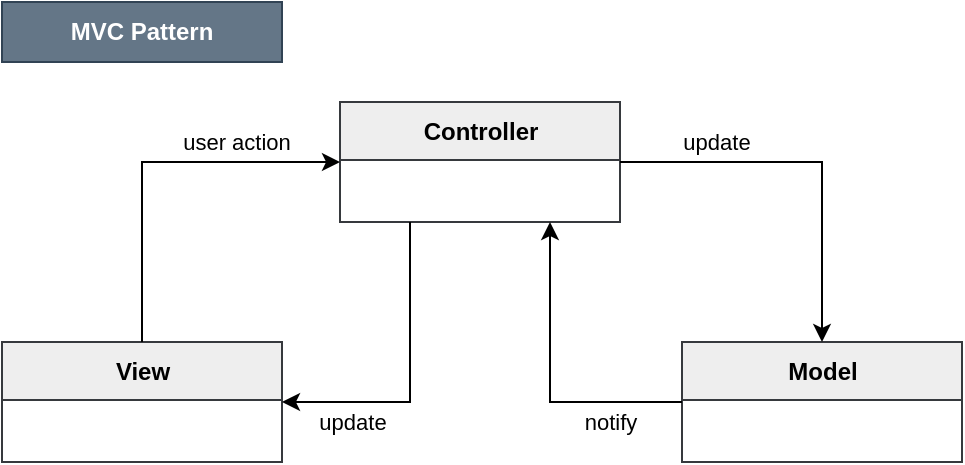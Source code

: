 <mxfile version="14.6.13" type="device" pages="9"><diagram id="C5RBs43oDa-KdzZeNtuy" name="Page-1"><mxGraphModel dx="1422" dy="822" grid="1" gridSize="10" guides="1" tooltips="1" connect="1" arrows="1" fold="1" page="1" pageScale="1" pageWidth="827" pageHeight="1169" math="0" shadow="0"><root><mxCell id="WIyWlLk6GJQsqaUBKTNV-0"/><mxCell id="WIyWlLk6GJQsqaUBKTNV-1" parent="WIyWlLk6GJQsqaUBKTNV-0"/><mxCell id="xHLSppM4MIPfFlEGUanT-0" value="View" style="swimlane;fontStyle=1;align=center;verticalAlign=middle;childLayout=stackLayout;horizontal=1;startSize=29;horizontalStack=0;resizeParent=1;resizeParentMax=0;resizeLast=0;collapsible=0;marginBottom=0;html=1;fillColor=#eeeeee;strokeColor=#36393d;" parent="WIyWlLk6GJQsqaUBKTNV-1" vertex="1"><mxGeometry x="119" y="250" width="140" height="60" as="geometry"/></mxCell><mxCell id="xHLSppM4MIPfFlEGUanT-2" value="Controller" style="swimlane;fontStyle=1;align=center;verticalAlign=middle;childLayout=stackLayout;horizontal=1;startSize=29;horizontalStack=0;resizeParent=1;resizeParentMax=0;resizeLast=0;collapsible=0;marginBottom=0;html=1;fillColor=#eeeeee;strokeColor=#36393d;" parent="WIyWlLk6GJQsqaUBKTNV-1" vertex="1"><mxGeometry x="288" y="130" width="140" height="60" as="geometry"/></mxCell><mxCell id="xHLSppM4MIPfFlEGUanT-4" value="Model" style="swimlane;fontStyle=1;align=center;verticalAlign=middle;childLayout=stackLayout;horizontal=1;startSize=29;horizontalStack=0;resizeParent=1;resizeParentMax=0;resizeLast=0;collapsible=0;marginBottom=0;html=1;fillColor=#eeeeee;strokeColor=#36393d;" parent="WIyWlLk6GJQsqaUBKTNV-1" vertex="1"><mxGeometry x="459" y="250" width="140" height="60" as="geometry"/></mxCell><mxCell id="xHLSppM4MIPfFlEGUanT-5" value="" style="endArrow=classic;endSize=6;endFill=1;shadow=0;strokeWidth=1;rounded=0;edgeStyle=elbowEdgeStyle;elbow=vertical;exitX=0.5;exitY=0;exitDx=0;exitDy=0;entryX=0;entryY=0.5;entryDx=0;entryDy=0;" parent="WIyWlLk6GJQsqaUBKTNV-1" source="xHLSppM4MIPfFlEGUanT-0" target="xHLSppM4MIPfFlEGUanT-2" edge="1"><mxGeometry width="160" relative="1" as="geometry"><mxPoint x="168" y="140" as="sourcePoint"/><mxPoint x="229" y="160" as="targetPoint"/><Array as="points"><mxPoint x="239" y="160"/></Array></mxGeometry></mxCell><mxCell id="YuafuJSFkhKXu8j7zmdX-6" value="user action" style="edgeLabel;html=1;align=center;verticalAlign=middle;resizable=0;points=[];" parent="xHLSppM4MIPfFlEGUanT-5" vertex="1" connectable="0"><mxGeometry x="0.33" y="2" relative="1" as="geometry"><mxPoint x="11" y="-8" as="offset"/></mxGeometry></mxCell><mxCell id="xHLSppM4MIPfFlEGUanT-6" value="" style="endArrow=classic;endSize=6;endFill=1;shadow=0;strokeWidth=1;rounded=0;elbow=vertical;entryX=0.5;entryY=0;entryDx=0;entryDy=0;exitX=1;exitY=0.5;exitDx=0;exitDy=0;edgeStyle=elbowEdgeStyle;" parent="WIyWlLk6GJQsqaUBKTNV-1" source="xHLSppM4MIPfFlEGUanT-2" target="xHLSppM4MIPfFlEGUanT-4" edge="1"><mxGeometry width="160" relative="1" as="geometry"><mxPoint x="404.06" y="193.007" as="sourcePoint"/><mxPoint x="538" y="230" as="targetPoint"/><Array as="points"><mxPoint x="489" y="160"/></Array></mxGeometry></mxCell><mxCell id="YuafuJSFkhKXu8j7zmdX-9" value="update" style="edgeLabel;html=1;align=center;verticalAlign=middle;resizable=0;points=[];" parent="xHLSppM4MIPfFlEGUanT-6" vertex="1" connectable="0"><mxGeometry x="-0.498" y="1" relative="1" as="geometry"><mxPoint y="-9" as="offset"/></mxGeometry></mxCell><mxCell id="xHLSppM4MIPfFlEGUanT-9" value="MVC Pattern" style="text;html=1;strokeColor=#314354;fillColor=#647687;align=center;verticalAlign=middle;whiteSpace=wrap;rounded=0;fontColor=#ffffff;fontStyle=1" parent="WIyWlLk6GJQsqaUBKTNV-1" vertex="1"><mxGeometry x="119" y="80" width="140" height="30" as="geometry"/></mxCell><mxCell id="YuafuJSFkhKXu8j7zmdX-4" value="" style="endArrow=classic;endSize=6;endFill=1;shadow=0;strokeWidth=1;rounded=0;elbow=vertical;entryX=1;entryY=0.5;entryDx=0;entryDy=0;exitX=0.25;exitY=1;exitDx=0;exitDy=0;edgeStyle=elbowEdgeStyle;" parent="WIyWlLk6GJQsqaUBKTNV-1" source="xHLSppM4MIPfFlEGUanT-2" target="xHLSppM4MIPfFlEGUanT-0" edge="1"><mxGeometry width="160" relative="1" as="geometry"><mxPoint x="319" y="270" as="sourcePoint"/><mxPoint x="420" y="380" as="targetPoint"/><Array as="points"><mxPoint x="300" y="280"/></Array></mxGeometry></mxCell><mxCell id="YuafuJSFkhKXu8j7zmdX-7" value="update" style="edgeLabel;html=1;align=center;verticalAlign=middle;resizable=0;points=[];" parent="YuafuJSFkhKXu8j7zmdX-4" vertex="1" connectable="0"><mxGeometry x="0.552" y="-1" relative="1" as="geometry"><mxPoint y="11" as="offset"/></mxGeometry></mxCell><mxCell id="YuafuJSFkhKXu8j7zmdX-5" value="" style="endArrow=classic;endSize=6;endFill=1;shadow=0;strokeWidth=1;rounded=0;edgeStyle=elbowEdgeStyle;elbow=vertical;exitX=0;exitY=0.5;exitDx=0;exitDy=0;entryX=0.75;entryY=1;entryDx=0;entryDy=0;" parent="WIyWlLk6GJQsqaUBKTNV-1" source="xHLSppM4MIPfFlEGUanT-4" target="xHLSppM4MIPfFlEGUanT-2" edge="1"><mxGeometry width="160" relative="1" as="geometry"><mxPoint x="329" y="360" as="sourcePoint"/><mxPoint x="428" y="250" as="targetPoint"/><Array as="points"><mxPoint x="430" y="280"/></Array></mxGeometry></mxCell><mxCell id="YuafuJSFkhKXu8j7zmdX-8" value="notify" style="edgeLabel;html=1;align=center;verticalAlign=middle;resizable=0;points=[];" parent="YuafuJSFkhKXu8j7zmdX-5" vertex="1" connectable="0"><mxGeometry x="-0.67" y="2" relative="1" as="geometry"><mxPoint x="-11" y="8" as="offset"/></mxGeometry></mxCell></root></mxGraphModel></diagram><diagram id="3GkyWX5itcBPrQPNY-uF" name="Page-2"><mxGraphModel dx="1422" dy="822" grid="1" gridSize="10" guides="1" tooltips="1" connect="1" arrows="1" fold="1" page="1" pageScale="1" pageWidth="850" pageHeight="1100" math="0" shadow="0"><root><mxCell id="jMVqUH4lkBfC0x5ZIWnp-0"/><mxCell id="jMVqUH4lkBfC0x5ZIWnp-1" parent="jMVqUH4lkBfC0x5ZIWnp-0"/><mxCell id="jMVqUH4lkBfC0x5ZIWnp-2" value="Subject" style="swimlane;fontStyle=3;align=center;verticalAlign=middle;childLayout=stackLayout;horizontal=1;startSize=29;horizontalStack=0;resizeParent=1;resizeParentMax=0;resizeLast=0;collapsible=0;marginBottom=0;html=1;fillColor=#eeeeee;strokeColor=#36393d;" parent="jMVqUH4lkBfC0x5ZIWnp-1" vertex="1"><mxGeometry x="140" y="150" width="140" height="120" as="geometry"/></mxCell><mxCell id="bsdSuxxJo1tMmh5-d29H-2" value=" " style="text;align=left;verticalAlign=top;spacingLeft=4;spacingRight=4;overflow=hidden;rotatable=0;points=[[0,0.5],[1,0.5]];portConstraint=eastwest;" parent="jMVqUH4lkBfC0x5ZIWnp-2" vertex="1"><mxGeometry y="29" width="140" height="21" as="geometry"/></mxCell><mxCell id="bsdSuxxJo1tMmh5-d29H-1" value="" style="line;html=1;strokeWidth=1;align=left;verticalAlign=middle;spacingTop=-1;spacingLeft=3;spacingRight=3;rotatable=0;labelPosition=right;points=[];portConstraint=eastwest;" parent="jMVqUH4lkBfC0x5ZIWnp-2" vertex="1"><mxGeometry y="50" width="140" height="8" as="geometry"/></mxCell><mxCell id="bsdSuxxJo1tMmh5-d29H-0" value="attach(obs)&#10;detach(obs)&#10;notify()&#10;" style="text;align=left;verticalAlign=top;spacingLeft=4;spacingRight=4;overflow=hidden;rotatable=0;points=[[0,0.5],[1,0.5]];portConstraint=eastwest;" parent="jMVqUH4lkBfC0x5ZIWnp-2" vertex="1"><mxGeometry y="58" width="140" height="62" as="geometry"/></mxCell><mxCell id="jMVqUH4lkBfC0x5ZIWnp-12" value="" style="endArrow=classic;endSize=6;endFill=1;shadow=0;strokeWidth=1;rounded=0;edgeStyle=elbowEdgeStyle;elbow=vertical;exitX=1;exitY=0.25;exitDx=0;exitDy=0;entryX=0;entryY=0.25;entryDx=0;entryDy=0;" parent="jMVqUH4lkBfC0x5ZIWnp-1" source="jMVqUH4lkBfC0x5ZIWnp-2" target="bsdSuxxJo1tMmh5-d29H-6" edge="1"><mxGeometry width="160" relative="1" as="geometry"><mxPoint x="330" y="181" as="sourcePoint"/><mxPoint x="430" y="170" as="targetPoint"/></mxGeometry></mxCell><mxCell id="FAUw6AMeoLaF7RAxmoaa-10" value="&lt;font style=&quot;font-size: 14px&quot;&gt;*&lt;/font&gt;" style="edgeLabel;html=1;align=center;verticalAlign=middle;resizable=0;points=[];" parent="jMVqUH4lkBfC0x5ZIWnp-12" vertex="1" connectable="0"><mxGeometry x="0.688" y="1" relative="1" as="geometry"><mxPoint x="10" y="-9" as="offset"/></mxGeometry></mxCell><mxCell id="SfWyWRzAgp28Sp49fLR6-1" value="Observer Pattern" style="text;html=1;strokeColor=#314354;fillColor=#647687;align=center;verticalAlign=middle;whiteSpace=wrap;rounded=0;fontColor=#ffffff;fontStyle=1" parent="jMVqUH4lkBfC0x5ZIWnp-1" vertex="1"><mxGeometry x="140" y="90" width="140" height="30" as="geometry"/></mxCell><mxCell id="bsdSuxxJo1tMmh5-d29H-6" value="&lt;span style=&quot;font-weight: normal&quot;&gt;&amp;lt;&amp;lt;interface&amp;gt;&amp;gt;&lt;/span&gt;&lt;br&gt;&lt;div&gt;Observer&lt;/div&gt;" style="swimlane;fontStyle=1;align=center;verticalAlign=middle;childLayout=stackLayout;horizontal=1;startSize=40;horizontalStack=0;resizeParent=1;resizeParentMax=0;resizeLast=0;collapsible=0;marginBottom=0;html=1;fillColor=#eeeeee;strokeColor=#36393d;spacingTop=0;" parent="jMVqUH4lkBfC0x5ZIWnp-1" vertex="1"><mxGeometry x="440" y="150" width="140" height="120" as="geometry"/></mxCell><mxCell id="bsdSuxxJo1tMmh5-d29H-7" value=" " style="text;align=left;verticalAlign=top;spacingLeft=4;spacingRight=4;overflow=hidden;rotatable=0;points=[[0,0.5],[1,0.5]];portConstraint=eastwest;" parent="bsdSuxxJo1tMmh5-d29H-6" vertex="1"><mxGeometry y="40" width="140" height="20" as="geometry"/></mxCell><mxCell id="bsdSuxxJo1tMmh5-d29H-8" value="" style="line;html=1;strokeWidth=1;align=left;verticalAlign=middle;spacingTop=-1;spacingLeft=3;spacingRight=3;rotatable=0;labelPosition=right;points=[];portConstraint=eastwest;" parent="bsdSuxxJo1tMmh5-d29H-6" vertex="1"><mxGeometry y="60" width="140" height="8" as="geometry"/></mxCell><mxCell id="bsdSuxxJo1tMmh5-d29H-9" value="update()" style="text;align=left;verticalAlign=top;spacingLeft=4;spacingRight=4;overflow=hidden;rotatable=0;points=[[0,0.5],[1,0.5]];portConstraint=eastwest;" parent="bsdSuxxJo1tMmh5-d29H-6" vertex="1"><mxGeometry y="68" width="140" height="52" as="geometry"/></mxCell><mxCell id="FAUw6AMeoLaF7RAxmoaa-11" value="ConcreteObserver" style="swimlane;fontStyle=1;align=center;verticalAlign=middle;childLayout=stackLayout;horizontal=1;startSize=29;horizontalStack=0;resizeParent=1;resizeParentMax=0;resizeLast=0;collapsible=0;marginBottom=0;html=1;fillColor=#eeeeee;strokeColor=#36393d;" parent="jMVqUH4lkBfC0x5ZIWnp-1" vertex="1"><mxGeometry x="440" y="330" width="140" height="90" as="geometry"/></mxCell><mxCell id="FAUw6AMeoLaF7RAxmoaa-12" value=" " style="text;align=left;verticalAlign=top;spacingLeft=4;spacingRight=4;overflow=hidden;rotatable=0;points=[[0,0.5],[1,0.5]];portConstraint=eastwest;" parent="FAUw6AMeoLaF7RAxmoaa-11" vertex="1"><mxGeometry y="29" width="140" height="21" as="geometry"/></mxCell><mxCell id="FAUw6AMeoLaF7RAxmoaa-13" value="" style="line;html=1;strokeWidth=1;align=left;verticalAlign=middle;spacingTop=-1;spacingLeft=3;spacingRight=3;rotatable=0;labelPosition=right;points=[];portConstraint=eastwest;" parent="FAUw6AMeoLaF7RAxmoaa-11" vertex="1"><mxGeometry y="50" width="140" height="8" as="geometry"/></mxCell><mxCell id="FAUw6AMeoLaF7RAxmoaa-14" value="update()" style="text;align=left;verticalAlign=top;spacingLeft=4;spacingRight=4;overflow=hidden;rotatable=0;points=[[0,0.5],[1,0.5]];portConstraint=eastwest;" parent="FAUw6AMeoLaF7RAxmoaa-11" vertex="1"><mxGeometry y="58" width="140" height="32" as="geometry"/></mxCell><mxCell id="FAUw6AMeoLaF7RAxmoaa-15" value="ConcreteSubject" style="swimlane;fontStyle=1;align=center;verticalAlign=middle;childLayout=stackLayout;horizontal=1;startSize=29;horizontalStack=0;resizeParent=1;resizeParentMax=0;resizeLast=0;collapsible=0;marginBottom=0;html=1;fillColor=#eeeeee;strokeColor=#36393d;" parent="jMVqUH4lkBfC0x5ZIWnp-1" vertex="1"><mxGeometry x="140" y="330" width="140" height="90" as="geometry"/></mxCell><mxCell id="FAUw6AMeoLaF7RAxmoaa-16" value=" " style="text;align=left;verticalAlign=top;spacingLeft=4;spacingRight=4;overflow=hidden;rotatable=0;points=[[0,0.5],[1,0.5]];portConstraint=eastwest;" parent="FAUw6AMeoLaF7RAxmoaa-15" vertex="1"><mxGeometry y="29" width="140" height="21" as="geometry"/></mxCell><mxCell id="FAUw6AMeoLaF7RAxmoaa-17" value="" style="line;html=1;strokeWidth=1;align=left;verticalAlign=middle;spacingTop=-1;spacingLeft=3;spacingRight=3;rotatable=0;labelPosition=right;points=[];portConstraint=eastwest;" parent="FAUw6AMeoLaF7RAxmoaa-15" vertex="1"><mxGeometry y="50" width="140" height="8" as="geometry"/></mxCell><mxCell id="FAUw6AMeoLaF7RAxmoaa-18" value=" " style="text;align=left;verticalAlign=top;spacingLeft=4;spacingRight=4;overflow=hidden;rotatable=0;points=[[0,0.5],[1,0.5]];portConstraint=eastwest;" parent="FAUw6AMeoLaF7RAxmoaa-15" vertex="1"><mxGeometry y="58" width="140" height="32" as="geometry"/></mxCell><mxCell id="l4QFEEPOzF-ThEtFl2Xi-0" value="" style="endArrow=block;endSize=10;endFill=0;shadow=0;strokeWidth=1;rounded=0;edgeStyle=elbowEdgeStyle;elbow=vertical;entryX=0.5;entryY=1;entryDx=0;entryDy=0;exitX=0.5;exitY=0;exitDx=0;exitDy=0;" parent="jMVqUH4lkBfC0x5ZIWnp-1" source="FAUw6AMeoLaF7RAxmoaa-15" target="jMVqUH4lkBfC0x5ZIWnp-2" edge="1"><mxGeometry width="160" relative="1" as="geometry"><mxPoint x="410" y="360" as="sourcePoint"/><mxPoint x="280" y="280" as="targetPoint"/></mxGeometry></mxCell><mxCell id="l4QFEEPOzF-ThEtFl2Xi-1" value="" style="endArrow=block;endSize=10;endFill=0;shadow=0;strokeWidth=1;rounded=0;edgeStyle=elbowEdgeStyle;elbow=vertical;exitX=0.5;exitY=0;exitDx=0;exitDy=0;dashed=1;" parent="jMVqUH4lkBfC0x5ZIWnp-1" source="FAUw6AMeoLaF7RAxmoaa-11" target="bsdSuxxJo1tMmh5-d29H-6" edge="1"><mxGeometry width="160" relative="1" as="geometry"><mxPoint x="590" y="340" as="sourcePoint"/><mxPoint x="590" y="280" as="targetPoint"/></mxGeometry></mxCell></root></mxGraphModel></diagram><diagram id="RAEdsFoHSkUYDONwSoTU" name="Page-3"><mxGraphModel dx="1422" dy="822" grid="1" gridSize="10" guides="1" tooltips="1" connect="1" arrows="1" fold="1" page="1" pageScale="1" pageWidth="850" pageHeight="1100" math="0" shadow="0"><root><mxCell id="Ocm1DW5HJnSSAwQ_4WOP-0"/><mxCell id="Ocm1DW5HJnSSAwQ_4WOP-1" parent="Ocm1DW5HJnSSAwQ_4WOP-0"/><mxCell id="Ocm1DW5HJnSSAwQ_4WOP-2" value="View" style="swimlane;fontStyle=1;align=center;verticalAlign=middle;childLayout=stackLayout;horizontal=1;startSize=29;horizontalStack=0;resizeParent=1;resizeParentMax=0;resizeLast=0;collapsible=0;marginBottom=0;html=1;fillColor=#eeeeee;strokeColor=#36393d;" parent="Ocm1DW5HJnSSAwQ_4WOP-1" vertex="1"><mxGeometry x="120" y="130" width="140" height="60" as="geometry"/></mxCell><mxCell id="Ocm1DW5HJnSSAwQ_4WOP-3" value="Class1" style="swimlane;fontStyle=1;align=center;verticalAlign=middle;childLayout=stackLayout;horizontal=1;startSize=29;horizontalStack=0;resizeParent=1;resizeParentMax=0;resizeLast=0;collapsible=0;marginBottom=0;html=1;fillColor=#eeeeee;strokeColor=#36393d;" parent="Ocm1DW5HJnSSAwQ_4WOP-1" vertex="1"><mxGeometry x="220" y="260" width="140" height="60" as="geometry"/></mxCell><mxCell id="Ocm1DW5HJnSSAwQ_4WOP-4" value="Facade" style="swimlane;fontStyle=1;align=center;verticalAlign=middle;childLayout=stackLayout;horizontal=1;startSize=29;horizontalStack=0;resizeParent=1;resizeParentMax=0;resizeLast=0;collapsible=0;marginBottom=0;html=1;fillColor=#eeeeee;strokeColor=#36393d;" parent="Ocm1DW5HJnSSAwQ_4WOP-1" vertex="1"><mxGeometry x="400" y="130" width="140" height="60" as="geometry"/></mxCell><mxCell id="Ocm1DW5HJnSSAwQ_4WOP-5" value="Class2" style="swimlane;fontStyle=1;align=center;verticalAlign=middle;childLayout=stackLayout;horizontal=1;startSize=29;horizontalStack=0;resizeParent=1;resizeParentMax=0;resizeLast=0;collapsible=0;marginBottom=0;html=1;fillColor=#eeeeee;strokeColor=#36393d;" parent="Ocm1DW5HJnSSAwQ_4WOP-1" vertex="1"><mxGeometry x="400" y="260" width="140" height="60" as="geometry"/></mxCell><mxCell id="Ocm1DW5HJnSSAwQ_4WOP-6" value="Class3" style="swimlane;fontStyle=1;align=center;verticalAlign=middle;childLayout=stackLayout;horizontal=1;startSize=29;horizontalStack=0;resizeParent=1;resizeParentMax=0;resizeLast=0;collapsible=0;marginBottom=0;html=1;fillColor=#eeeeee;strokeColor=#36393d;" parent="Ocm1DW5HJnSSAwQ_4WOP-1" vertex="1"><mxGeometry x="570" y="260" width="140" height="60" as="geometry"/></mxCell><mxCell id="Ocm1DW5HJnSSAwQ_4WOP-7" value="" style="endArrow=classic;endSize=6;endFill=1;shadow=0;strokeWidth=1;rounded=0;edgeStyle=elbowEdgeStyle;elbow=vertical;entryX=0;entryY=0.5;entryDx=0;entryDy=0;exitX=1;exitY=0.5;exitDx=0;exitDy=0;" parent="Ocm1DW5HJnSSAwQ_4WOP-1" source="Ocm1DW5HJnSSAwQ_4WOP-2" target="Ocm1DW5HJnSSAwQ_4WOP-4" edge="1"><mxGeometry width="160" relative="1" as="geometry"><mxPoint x="280" y="140" as="sourcePoint"/><mxPoint x="300" y="130" as="targetPoint"/></mxGeometry></mxCell><mxCell id="Ocm1DW5HJnSSAwQ_4WOP-8" value="" style="endArrow=classic;endSize=6;endFill=1;shadow=0;strokeWidth=1;rounded=0;elbow=vertical;entryX=0.5;entryY=0;entryDx=0;entryDy=0;exitX=0.75;exitY=1;exitDx=0;exitDy=0;" parent="Ocm1DW5HJnSSAwQ_4WOP-1" source="Ocm1DW5HJnSSAwQ_4WOP-4" target="Ocm1DW5HJnSSAwQ_4WOP-6" edge="1"><mxGeometry width="160" relative="1" as="geometry"><mxPoint x="516.06" y="193.007" as="sourcePoint"/><mxPoint x="650" y="230" as="targetPoint"/></mxGeometry></mxCell><mxCell id="Ocm1DW5HJnSSAwQ_4WOP-9" value="" style="endArrow=classic;endSize=6;endFill=1;shadow=0;strokeWidth=1;rounded=0;elbow=vertical;entryX=0.5;entryY=0;entryDx=0;entryDy=0;exitX=0.5;exitY=1;exitDx=0;exitDy=0;" parent="Ocm1DW5HJnSSAwQ_4WOP-1" source="Ocm1DW5HJnSSAwQ_4WOP-4" target="Ocm1DW5HJnSSAwQ_4WOP-5" edge="1"><mxGeometry width="160" relative="1" as="geometry"><mxPoint x="460" y="220" as="sourcePoint"/><mxPoint x="603.94" y="290" as="targetPoint"/></mxGeometry></mxCell><mxCell id="Ocm1DW5HJnSSAwQ_4WOP-10" value="" style="endArrow=classic;endSize=6;endFill=1;shadow=0;strokeWidth=1;rounded=0;elbow=vertical;entryX=0.5;entryY=0;entryDx=0;entryDy=0;exitX=0.25;exitY=1;exitDx=0;exitDy=0;" parent="Ocm1DW5HJnSSAwQ_4WOP-1" source="Ocm1DW5HJnSSAwQ_4WOP-4" target="Ocm1DW5HJnSSAwQ_4WOP-3" edge="1"><mxGeometry width="160" relative="1" as="geometry"><mxPoint x="405" y="200" as="sourcePoint"/><mxPoint x="405" y="290" as="targetPoint"/></mxGeometry></mxCell><mxCell id="Ocm1DW5HJnSSAwQ_4WOP-11" value="Facade Pattern" style="text;html=1;strokeColor=#314354;fillColor=#647687;align=center;verticalAlign=middle;whiteSpace=wrap;rounded=0;fontColor=#ffffff;fontStyle=1" parent="Ocm1DW5HJnSSAwQ_4WOP-1" vertex="1"><mxGeometry x="120" y="70" width="140" height="30" as="geometry"/></mxCell></root></mxGraphModel></diagram><diagram id="T0mX9-Td4Ng4t7GWRnwz" name="Page-4"><mxGraphModel dx="1422" dy="822" grid="1" gridSize="10" guides="1" tooltips="1" connect="1" arrows="1" fold="1" page="1" pageScale="1" pageWidth="850" pageHeight="1100" math="0" shadow="0"><root><mxCell id="m3TVd4TncED3EaFwkWDc-0"/><mxCell id="m3TVd4TncED3EaFwkWDc-1" parent="m3TVd4TncED3EaFwkWDc-0"/><mxCell id="m3TVd4TncED3EaFwkWDc-3" value="" style="rounded=0;whiteSpace=wrap;html=1;align=left;strokeWidth=1;strokeColor=#36393d;fillColor=#eeeeee;" parent="m3TVd4TncED3EaFwkWDc-1" vertex="1"><mxGeometry x="160" y="120" width="560" height="870" as="geometry"/></mxCell><mxCell id="m3TVd4TncED3EaFwkWDc-4" value="Account" style="shape=umlActor;verticalLabelPosition=bottom;verticalAlign=top;html=1;outlineConnect=0;strokeColor=#4D4D4D;strokeWidth=2;align=center;" parent="m3TVd4TncED3EaFwkWDc-1" vertex="1"><mxGeometry x="80" y="320" width="35" height="70" as="geometry"/></mxCell><mxCell id="m3TVd4TncED3EaFwkWDc-6" value="User" style="shape=umlActor;verticalLabelPosition=bottom;verticalAlign=top;html=1;outlineConnect=0;strokeColor=#4D4D4D;strokeWidth=2;align=center;" parent="m3TVd4TncED3EaFwkWDc-1" vertex="1"><mxGeometry x="80" y="500" width="35" height="70" as="geometry"/></mxCell><mxCell id="HfZ5Xqpyowv8ygxGlVXK-0" value="" style="endArrow=block;endSize=10;endFill=0;shadow=0;strokeWidth=1;rounded=0;edgeStyle=elbowEdgeStyle;elbow=vertical;" parent="m3TVd4TncED3EaFwkWDc-1" edge="1"><mxGeometry width="160" relative="1" as="geometry"><mxPoint x="98" y="490" as="sourcePoint"/><mxPoint x="98" y="420" as="targetPoint"/></mxGeometry></mxCell><mxCell id="HfZ5Xqpyowv8ygxGlVXK-1" value="Create account" style="ellipse;whiteSpace=wrap;html=1;strokeColor=#4D4D4D;strokeWidth=1;align=center;" parent="m3TVd4TncED3EaFwkWDc-1" vertex="1"><mxGeometry x="330" y="140" width="120" height="60" as="geometry"/></mxCell><mxCell id="HfZ5Xqpyowv8ygxGlVXK-2" value="Log in" style="ellipse;whiteSpace=wrap;html=1;strokeColor=#4D4D4D;strokeWidth=1;align=center;" parent="m3TVd4TncED3EaFwkWDc-1" vertex="1"><mxGeometry x="330" y="210" width="120" height="60" as="geometry"/></mxCell><mxCell id="HfZ5Xqpyowv8ygxGlVXK-3" value="Log out" style="ellipse;whiteSpace=wrap;html=1;strokeColor=#4D4D4D;strokeWidth=1;align=center;" parent="m3TVd4TncED3EaFwkWDc-1" vertex="1"><mxGeometry x="330" y="280" width="120" height="60" as="geometry"/></mxCell><mxCell id="HfZ5Xqpyowv8ygxGlVXK-4" value="Browse public recipes" style="ellipse;whiteSpace=wrap;html=1;strokeColor=#4D4D4D;strokeWidth=1;align=center;" parent="m3TVd4TncED3EaFwkWDc-1" vertex="1"><mxGeometry x="330" y="350" width="120" height="60" as="geometry"/></mxCell><mxCell id="HfZ5Xqpyowv8ygxGlVXK-5" value="Browse by difficulty" style="ellipse;whiteSpace=wrap;html=1;strokeColor=#4D4D4D;strokeWidth=1;align=center;" parent="m3TVd4TncED3EaFwkWDc-1" vertex="1"><mxGeometry x="550" y="210" width="120" height="60" as="geometry"/></mxCell><mxCell id="HfZ5Xqpyowv8ygxGlVXK-6" value="Browse by&lt;div&gt;maximum calories&lt;/div&gt;" style="ellipse;whiteSpace=wrap;html=1;strokeColor=#4D4D4D;strokeWidth=1;align=center;" parent="m3TVd4TncED3EaFwkWDc-1" vertex="1"><mxGeometry x="550" y="280" width="120" height="60" as="geometry"/></mxCell><mxCell id="HfZ5Xqpyowv8ygxGlVXK-7" value="&lt;div&gt;Browse by stored ingredients&lt;br&gt;&lt;/div&gt;" style="ellipse;whiteSpace=wrap;html=1;strokeColor=#4D4D4D;strokeWidth=1;align=center;" parent="m3TVd4TncED3EaFwkWDc-1" vertex="1"><mxGeometry x="550" y="420" width="120" height="60" as="geometry"/></mxCell><mxCell id="HfZ5Xqpyowv8ygxGlVXK-8" value="Browse by&lt;div&gt;cooking time&lt;br&gt;&lt;/div&gt;" style="ellipse;whiteSpace=wrap;html=1;strokeColor=#4D4D4D;strokeWidth=1;align=center;" parent="m3TVd4TncED3EaFwkWDc-1" vertex="1"><mxGeometry x="550" y="490" width="120" height="60" as="geometry"/></mxCell><mxCell id="HfZ5Xqpyowv8ygxGlVXK-9" value="View own recipes" style="ellipse;whiteSpace=wrap;html=1;strokeColor=#4D4D4D;strokeWidth=1;align=center;" parent="m3TVd4TncED3EaFwkWDc-1" vertex="1"><mxGeometry x="330" y="420" width="120" height="60" as="geometry"/></mxCell><mxCell id="HfZ5Xqpyowv8ygxGlVXK-10" value="View stored ingredients" style="ellipse;whiteSpace=wrap;html=1;strokeColor=#4D4D4D;strokeWidth=1;align=center;" parent="m3TVd4TncED3EaFwkWDc-1" vertex="1"><mxGeometry x="330" y="770" width="120" height="60" as="geometry"/></mxCell><mxCell id="HfZ5Xqpyowv8ygxGlVXK-11" value="View recipe details" style="ellipse;whiteSpace=wrap;html=1;strokeColor=#4D4D4D;strokeWidth=1;align=center;" parent="m3TVd4TncED3EaFwkWDc-1" vertex="1"><mxGeometry x="330" y="490" width="120" height="60" as="geometry"/></mxCell><mxCell id="HfZ5Xqpyowv8ygxGlVXK-12" value="Create recipe" style="ellipse;whiteSpace=wrap;html=1;strokeColor=#4D4D4D;strokeWidth=1;align=center;" parent="m3TVd4TncED3EaFwkWDc-1" vertex="1"><mxGeometry x="330" y="560" width="120" height="60" as="geometry"/></mxCell><mxCell id="HfZ5Xqpyowv8ygxGlVXK-13" value="Edit own recipe" style="ellipse;whiteSpace=wrap;html=1;strokeColor=#4D4D4D;strokeWidth=1;align=center;" parent="m3TVd4TncED3EaFwkWDc-1" vertex="1"><mxGeometry x="330" y="630" width="120" height="60" as="geometry"/></mxCell><mxCell id="HfZ5Xqpyowv8ygxGlVXK-14" value="Remove own recipe" style="ellipse;whiteSpace=wrap;html=1;strokeColor=#4D4D4D;strokeWidth=1;align=center;" parent="m3TVd4TncED3EaFwkWDc-1" vertex="1"><mxGeometry x="330" y="700" width="120" height="60" as="geometry"/></mxCell><mxCell id="HfZ5Xqpyowv8ygxGlVXK-15" value="&lt;div&gt;Add stored&lt;/div&gt;&lt;div&gt;ingredient&lt;/div&gt;" style="ellipse;whiteSpace=wrap;html=1;strokeColor=#4D4D4D;strokeWidth=1;align=center;" parent="m3TVd4TncED3EaFwkWDc-1" vertex="1"><mxGeometry x="330" y="840" width="120" height="60" as="geometry"/></mxCell><mxCell id="HfZ5Xqpyowv8ygxGlVXK-16" value="Remove stored&lt;div&gt;ingredient&lt;/div&gt;" style="ellipse;whiteSpace=wrap;html=1;strokeColor=#4D4D4D;strokeWidth=1;align=center;" parent="m3TVd4TncED3EaFwkWDc-1" vertex="1"><mxGeometry x="330" y="910" width="120" height="60" as="geometry"/></mxCell><mxCell id="HfZ5Xqpyowv8ygxGlVXK-17" value="Make recipe public/private" style="ellipse;whiteSpace=wrap;html=1;strokeColor=#4D4D4D;strokeWidth=1;align=center;" parent="m3TVd4TncED3EaFwkWDc-1" vertex="1"><mxGeometry x="550" y="560" width="120" height="60" as="geometry"/></mxCell><mxCell id="HfZ5Xqpyowv8ygxGlVXK-18" value="" style="edgeStyle=none;html=1;endArrow=none;verticalAlign=bottom;endSize=6;exitX=1;exitY=0.333;exitDx=0;exitDy=0;exitPerimeter=0;entryX=0;entryY=0.5;entryDx=0;entryDy=0;" parent="m3TVd4TncED3EaFwkWDc-1" source="m3TVd4TncED3EaFwkWDc-4" target="HfZ5Xqpyowv8ygxGlVXK-1" edge="1"><mxGeometry width="160" relative="1" as="geometry"><mxPoint x="220" y="420" as="sourcePoint"/><mxPoint x="380" y="420" as="targetPoint"/></mxGeometry></mxCell><mxCell id="HfZ5Xqpyowv8ygxGlVXK-19" value="" style="edgeStyle=none;html=1;endArrow=none;verticalAlign=bottom;endSize=6;exitX=1;exitY=0.333;exitDx=0;exitDy=0;exitPerimeter=0;entryX=0;entryY=0.5;entryDx=0;entryDy=0;" parent="m3TVd4TncED3EaFwkWDc-1" source="m3TVd4TncED3EaFwkWDc-4" target="HfZ5Xqpyowv8ygxGlVXK-2" edge="1"><mxGeometry width="160" relative="1" as="geometry"><mxPoint x="130" y="363.333" as="sourcePoint"/><mxPoint x="395" y="190" as="targetPoint"/></mxGeometry></mxCell><mxCell id="HfZ5Xqpyowv8ygxGlVXK-21" value="" style="edgeStyle=none;html=1;endArrow=none;verticalAlign=bottom;endSize=6;exitX=1;exitY=0.333;exitDx=0;exitDy=0;exitPerimeter=0;entryX=0;entryY=0.5;entryDx=0;entryDy=0;" parent="m3TVd4TncED3EaFwkWDc-1" source="m3TVd4TncED3EaFwkWDc-4" target="HfZ5Xqpyowv8ygxGlVXK-3" edge="1"><mxGeometry width="160" relative="1" as="geometry"><mxPoint x="150" y="393.233" as="sourcePoint"/><mxPoint x="340.16" y="350" as="targetPoint"/></mxGeometry></mxCell><mxCell id="HfZ5Xqpyowv8ygxGlVXK-22" value="" style="edgeStyle=none;html=1;endArrow=none;verticalAlign=bottom;endSize=6;exitX=1;exitY=0.333;exitDx=0;exitDy=0;exitPerimeter=0;entryX=0;entryY=0.5;entryDx=0;entryDy=0;" parent="m3TVd4TncED3EaFwkWDc-1" source="m3TVd4TncED3EaFwkWDc-6" target="HfZ5Xqpyowv8ygxGlVXK-4" edge="1"><mxGeometry width="160" relative="1" as="geometry"><mxPoint x="180" y="541.613" as="sourcePoint"/><mxPoint x="370.16" y="498.38" as="targetPoint"/></mxGeometry></mxCell><mxCell id="HfZ5Xqpyowv8ygxGlVXK-23" value="" style="edgeStyle=none;html=1;endArrow=none;verticalAlign=bottom;endSize=6;exitX=1;exitY=0.333;exitDx=0;exitDy=0;exitPerimeter=0;entryX=0;entryY=0.5;entryDx=0;entryDy=0;" parent="m3TVd4TncED3EaFwkWDc-1" source="m3TVd4TncED3EaFwkWDc-6" target="HfZ5Xqpyowv8ygxGlVXK-9" edge="1"><mxGeometry width="160" relative="1" as="geometry"><mxPoint x="115" y="570.003" as="sourcePoint"/><mxPoint x="305.16" y="526.77" as="targetPoint"/></mxGeometry></mxCell><mxCell id="HfZ5Xqpyowv8ygxGlVXK-24" value="" style="edgeStyle=none;html=1;endArrow=none;verticalAlign=bottom;endSize=6;exitX=1;exitY=0.333;exitDx=0;exitDy=0;exitPerimeter=0;entryX=0;entryY=0.5;entryDx=0;entryDy=0;" parent="m3TVd4TncED3EaFwkWDc-1" source="m3TVd4TncED3EaFwkWDc-6" target="HfZ5Xqpyowv8ygxGlVXK-11" edge="1"><mxGeometry width="160" relative="1" as="geometry"><mxPoint x="160" y="576.613" as="sourcePoint"/><mxPoint x="350.16" y="533.38" as="targetPoint"/></mxGeometry></mxCell><mxCell id="HfZ5Xqpyowv8ygxGlVXK-25" value="" style="edgeStyle=none;html=1;endArrow=none;verticalAlign=bottom;endSize=6;exitX=1;exitY=0.333;exitDx=0;exitDy=0;exitPerimeter=0;entryX=0;entryY=0.5;entryDx=0;entryDy=0;" parent="m3TVd4TncED3EaFwkWDc-1" source="m3TVd4TncED3EaFwkWDc-6" target="HfZ5Xqpyowv8ygxGlVXK-12" edge="1"><mxGeometry width="160" relative="1" as="geometry"><mxPoint x="130" y="603.233" as="sourcePoint"/><mxPoint x="320.16" y="560" as="targetPoint"/></mxGeometry></mxCell><mxCell id="HfZ5Xqpyowv8ygxGlVXK-26" value="" style="edgeStyle=none;html=1;endArrow=none;verticalAlign=bottom;endSize=6;exitX=1;exitY=0.333;exitDx=0;exitDy=0;exitPerimeter=0;entryX=0;entryY=0.5;entryDx=0;entryDy=0;" parent="m3TVd4TncED3EaFwkWDc-1" source="m3TVd4TncED3EaFwkWDc-6" target="HfZ5Xqpyowv8ygxGlVXK-13" edge="1"><mxGeometry width="160" relative="1" as="geometry"><mxPoint x="130" y="681.613" as="sourcePoint"/><mxPoint x="320.16" y="638.38" as="targetPoint"/></mxGeometry></mxCell><mxCell id="HfZ5Xqpyowv8ygxGlVXK-27" value="" style="edgeStyle=none;html=1;endArrow=none;verticalAlign=bottom;endSize=6;exitX=1;exitY=0.333;exitDx=0;exitDy=0;exitPerimeter=0;entryX=0;entryY=0.5;entryDx=0;entryDy=0;" parent="m3TVd4TncED3EaFwkWDc-1" source="m3TVd4TncED3EaFwkWDc-6" target="HfZ5Xqpyowv8ygxGlVXK-14" edge="1"><mxGeometry width="160" relative="1" as="geometry"><mxPoint x="110" y="690.003" as="sourcePoint"/><mxPoint x="300.16" y="646.77" as="targetPoint"/></mxGeometry></mxCell><mxCell id="HfZ5Xqpyowv8ygxGlVXK-28" value="" style="edgeStyle=none;html=1;endArrow=none;verticalAlign=bottom;endSize=6;exitX=1;exitY=0.333;exitDx=0;exitDy=0;exitPerimeter=0;entryX=0;entryY=0.5;entryDx=0;entryDy=0;" parent="m3TVd4TncED3EaFwkWDc-1" source="m3TVd4TncED3EaFwkWDc-6" target="HfZ5Xqpyowv8ygxGlVXK-10" edge="1"><mxGeometry width="160" relative="1" as="geometry"><mxPoint x="80" y="773.233" as="sourcePoint"/><mxPoint x="270.16" y="730" as="targetPoint"/></mxGeometry></mxCell><mxCell id="HfZ5Xqpyowv8ygxGlVXK-29" value="" style="edgeStyle=none;html=1;endArrow=none;verticalAlign=bottom;endSize=6;exitX=1;exitY=0.333;exitDx=0;exitDy=0;exitPerimeter=0;entryX=0;entryY=0.5;entryDx=0;entryDy=0;" parent="m3TVd4TncED3EaFwkWDc-1" source="m3TVd4TncED3EaFwkWDc-6" target="HfZ5Xqpyowv8ygxGlVXK-15" edge="1"><mxGeometry width="160" relative="1" as="geometry"><mxPoint x="70" y="770.003" as="sourcePoint"/><mxPoint x="260.16" y="726.77" as="targetPoint"/></mxGeometry></mxCell><mxCell id="HfZ5Xqpyowv8ygxGlVXK-30" value="" style="edgeStyle=none;html=1;endArrow=none;verticalAlign=bottom;endSize=6;exitX=1;exitY=0.333;exitDx=0;exitDy=0;exitPerimeter=0;entryX=0;entryY=0.5;entryDx=0;entryDy=0;" parent="m3TVd4TncED3EaFwkWDc-1" source="m3TVd4TncED3EaFwkWDc-6" target="HfZ5Xqpyowv8ygxGlVXK-16" edge="1"><mxGeometry width="160" relative="1" as="geometry"><mxPoint x="80" y="863.233" as="sourcePoint"/><mxPoint x="270.16" y="820" as="targetPoint"/></mxGeometry></mxCell><mxCell id="HfZ5Xqpyowv8ygxGlVXK-31" value="&amp;lt;&amp;lt;extend&amp;gt;&amp;gt;" style="edgeStyle=none;html=1;startArrow=open;endArrow=none;startSize=6;verticalAlign=bottom;dashed=1;labelBackgroundColor=none;entryX=0;entryY=0.5;entryDx=0;entryDy=0;exitX=1;exitY=0;exitDx=0;exitDy=0;" parent="m3TVd4TncED3EaFwkWDc-1" source="HfZ5Xqpyowv8ygxGlVXK-4" target="HfZ5Xqpyowv8ygxGlVXK-5" edge="1"><mxGeometry width="160" relative="1" as="geometry"><mxPoint x="520" y="230" as="sourcePoint"/><mxPoint x="680" y="230" as="targetPoint"/></mxGeometry></mxCell><mxCell id="HfZ5Xqpyowv8ygxGlVXK-33" value="&amp;lt;&amp;lt;extend&amp;gt;&amp;gt;" style="edgeStyle=none;html=1;startArrow=open;endArrow=none;startSize=6;verticalAlign=bottom;dashed=1;labelBackgroundColor=none;entryX=0;entryY=0.5;entryDx=0;entryDy=0;exitX=1;exitY=0.5;exitDx=0;exitDy=0;" parent="m3TVd4TncED3EaFwkWDc-1" source="HfZ5Xqpyowv8ygxGlVXK-4" target="HfZ5Xqpyowv8ygxGlVXK-6" edge="1"><mxGeometry width="160" relative="1" as="geometry"><mxPoint x="400" y="419" as="sourcePoint"/><mxPoint x="560" y="419" as="targetPoint"/></mxGeometry></mxCell><mxCell id="HfZ5Xqpyowv8ygxGlVXK-34" value="&amp;lt;&amp;lt;extend&amp;gt;&amp;gt;" style="edgeStyle=none;html=1;startArrow=open;endArrow=none;startSize=6;verticalAlign=bottom;dashed=1;labelBackgroundColor=none;entryX=0;entryY=0.5;entryDx=0;entryDy=0;exitX=1;exitY=0.5;exitDx=0;exitDy=0;" parent="m3TVd4TncED3EaFwkWDc-1" source="HfZ5Xqpyowv8ygxGlVXK-4" target="HfZ5Xqpyowv8ygxGlVXK-7" edge="1"><mxGeometry width="160" relative="1" as="geometry"><mxPoint x="440" y="470" as="sourcePoint"/><mxPoint x="600" y="470" as="targetPoint"/></mxGeometry></mxCell><mxCell id="HfZ5Xqpyowv8ygxGlVXK-36" value="&amp;lt;&amp;lt;extend&amp;gt;&amp;gt;" style="edgeStyle=none;html=1;startArrow=open;endArrow=none;startSize=6;verticalAlign=bottom;dashed=1;labelBackgroundColor=none;entryX=0;entryY=0.5;entryDx=0;entryDy=0;exitX=1;exitY=1;exitDx=0;exitDy=0;" parent="m3TVd4TncED3EaFwkWDc-1" source="HfZ5Xqpyowv8ygxGlVXK-4" target="HfZ5Xqpyowv8ygxGlVXK-8" edge="1"><mxGeometry width="160" relative="1" as="geometry"><mxPoint x="470" y="560" as="sourcePoint"/><mxPoint x="630" y="560" as="targetPoint"/></mxGeometry></mxCell><mxCell id="HfZ5Xqpyowv8ygxGlVXK-37" value="&amp;lt;&amp;lt;include&amp;gt;&amp;gt;" style="edgeStyle=none;html=1;endArrow=open;verticalAlign=bottom;dashed=1;labelBackgroundColor=none;endSize=6;exitX=1;exitY=0.5;exitDx=0;exitDy=0;entryX=0;entryY=0.5;entryDx=0;entryDy=0;" parent="m3TVd4TncED3EaFwkWDc-1" source="HfZ5Xqpyowv8ygxGlVXK-12" target="HfZ5Xqpyowv8ygxGlVXK-17" edge="1"><mxGeometry width="160" relative="1" as="geometry"><mxPoint x="450" y="554.5" as="sourcePoint"/><mxPoint x="610" y="554.5" as="targetPoint"/></mxGeometry></mxCell><mxCell id="HfZ5Xqpyowv8ygxGlVXK-38" value="&lt;div&gt;Browse by any ingredients&lt;br&gt;&lt;/div&gt;" style="ellipse;whiteSpace=wrap;html=1;strokeColor=#4D4D4D;strokeWidth=1;align=center;" parent="m3TVd4TncED3EaFwkWDc-1" vertex="1"><mxGeometry x="550" y="350" width="120" height="60" as="geometry"/></mxCell><mxCell id="HfZ5Xqpyowv8ygxGlVXK-39" value="&amp;lt;&amp;lt;extend&amp;gt;&amp;gt;" style="edgeStyle=none;html=1;startArrow=open;endArrow=none;startSize=6;verticalAlign=bottom;dashed=1;labelBackgroundColor=none;entryX=0;entryY=0.5;entryDx=0;entryDy=0;exitX=1;exitY=0.5;exitDx=0;exitDy=0;" parent="m3TVd4TncED3EaFwkWDc-1" source="HfZ5Xqpyowv8ygxGlVXK-4" target="HfZ5Xqpyowv8ygxGlVXK-38" edge="1"><mxGeometry width="160" relative="1" as="geometry"><mxPoint x="460" y="390" as="sourcePoint"/><mxPoint x="560" y="450" as="targetPoint"/></mxGeometry></mxCell><mxCell id="HWANoAeEm-6Ae3DWK2t0-0" value="Use Case Diagram" style="text;html=1;strokeColor=#314354;fillColor=#647687;align=center;verticalAlign=middle;whiteSpace=wrap;rounded=0;fontColor=#ffffff;fontStyle=1" parent="m3TVd4TncED3EaFwkWDc-1" vertex="1"><mxGeometry x="160" y="70" width="140" height="30" as="geometry"/></mxCell></root></mxGraphModel></diagram><diagram id="rzOtlNCi93NgTYa3BLKo" name="Page-5"><mxGraphModel dx="1422" dy="822" grid="1" gridSize="10" guides="1" tooltips="1" connect="1" arrows="1" fold="1" page="1" pageScale="1" pageWidth="850" pageHeight="1100" math="0" shadow="0"><root><mxCell id="TFzwLxMiEC5XkH6O9Kza-0"/><mxCell id="TFzwLxMiEC5XkH6O9Kza-1" parent="TFzwLxMiEC5XkH6O9Kza-0"/><mxCell id="9CBTpm1G2Cd0Sqvud4-b-37" value="view" style="shape=folder;fontStyle=1;tabWidth=110;tabHeight=30;tabPosition=left;html=1;boundedLbl=1;labelInHeader=1;container=1;collapsible=0;recursiveResize=0;strokeWidth=1;align=center;strokeColor=#B3B3B3;" parent="TFzwLxMiEC5XkH6O9Kza-1" vertex="1"><mxGeometry x="30" y="695" width="600" height="205" as="geometry"/></mxCell><mxCell id="9CBTpm1G2Cd0Sqvud4-b-29" value="Console classes will be added here" style="shape=note;whiteSpace=wrap;html=1;backgroundOutline=1;darkOpacity=0.05;strokeColor=#4D4D4D;strokeWidth=1;align=center;" parent="9CBTpm1G2Cd0Sqvud4-b-37" vertex="1"><mxGeometry x="20" y="55" width="130" height="100" as="geometry"/></mxCell><mxCell id="9CBTpm1G2Cd0Sqvud4-b-36" value="controller" style="shape=folder;fontStyle=1;tabWidth=110;tabHeight=30;tabPosition=left;html=1;boundedLbl=1;labelInHeader=1;container=1;collapsible=0;recursiveResize=0;strokeWidth=1;align=center;strokeColor=#B3B3B3;" parent="TFzwLxMiEC5XkH6O9Kza-1" vertex="1"><mxGeometry x="650" y="695" width="370" height="205" as="geometry"/></mxCell><mxCell id="9CBTpm1G2Cd0Sqvud4-b-32" value="model" style="shape=folder;fontStyle=1;tabWidth=110;tabHeight=30;tabPosition=left;html=1;boundedLbl=1;labelInHeader=1;container=1;collapsible=0;recursiveResize=0;strokeWidth=1;align=center;strokeColor=#B3B3B3;" parent="TFzwLxMiEC5XkH6O9Kza-1" vertex="1"><mxGeometry x="30" y="110" width="990" height="570" as="geometry"/></mxCell><mxCell id="TFzwLxMiEC5XkH6O9Kza-31" value="Account" style="swimlane;fontStyle=3;align=center;verticalAlign=middle;childLayout=stackLayout;horizontal=1;startSize=29;horizontalStack=0;resizeParent=1;resizeParentMax=0;resizeLast=0;collapsible=0;marginBottom=0;html=1;fillColor=#eeeeee;strokeColor=#36393d;" parent="9CBTpm1G2Cd0Sqvud4-b-32" vertex="1"><mxGeometry x="490" y="260" width="140" height="90" as="geometry"/></mxCell><mxCell id="TFzwLxMiEC5XkH6O9Kza-32" value="- username: string&#10;- password: string&#10; " style="text;align=left;verticalAlign=top;spacingLeft=4;spacingRight=4;overflow=hidden;rotatable=0;points=[[0,0.5],[1,0.5]];portConstraint=eastwest;" parent="TFzwLxMiEC5XkH6O9Kza-31" vertex="1"><mxGeometry y="29" width="140" height="41" as="geometry"/></mxCell><mxCell id="TFzwLxMiEC5XkH6O9Kza-33" value="" style="line;html=1;strokeWidth=1;align=left;verticalAlign=middle;spacingTop=-1;spacingLeft=3;spacingRight=3;rotatable=0;labelPosition=right;points=[];portConstraint=eastwest;" parent="TFzwLxMiEC5XkH6O9Kza-31" vertex="1"><mxGeometry y="70" width="140" height="8" as="geometry"/></mxCell><mxCell id="TFzwLxMiEC5XkH6O9Kza-34" value=" " style="text;align=left;verticalAlign=top;spacingLeft=4;spacingRight=4;overflow=hidden;rotatable=0;points=[[0,0.5],[1,0.5]];portConstraint=eastwest;" parent="TFzwLxMiEC5XkH6O9Kza-31" vertex="1"><mxGeometry y="78" width="140" height="12" as="geometry"/></mxCell><mxCell id="TFzwLxMiEC5XkH6O9Kza-47" value="Recipe" style="swimlane;fontStyle=1;align=center;verticalAlign=middle;childLayout=stackLayout;horizontal=1;startSize=29;horizontalStack=0;resizeParent=1;resizeParentMax=0;resizeLast=0;collapsible=0;marginBottom=0;html=1;fillColor=#eeeeee;strokeColor=#36393d;" parent="9CBTpm1G2Cd0Sqvud4-b-32" vertex="1"><mxGeometry x="220" y="300" width="140" height="200" as="geometry"/></mxCell><mxCell id="TFzwLxMiEC5XkH6O9Kza-48" value="- title: string&#10;- description: string&#10;- isPublic: bool&#10;- calories: int&#10;- totTimeInMin: int&#10;- servings: int&#10;" style="text;align=left;verticalAlign=top;spacingLeft=4;spacingRight=4;overflow=hidden;rotatable=0;points=[[0,0.5],[1,0.5]];portConstraint=eastwest;" parent="TFzwLxMiEC5XkH6O9Kza-47" vertex="1"><mxGeometry y="29" width="140" height="101" as="geometry"/></mxCell><mxCell id="TFzwLxMiEC5XkH6O9Kza-49" value="" style="line;html=1;strokeWidth=1;align=left;verticalAlign=middle;spacingTop=-1;spacingLeft=3;spacingRight=3;rotatable=0;labelPosition=right;points=[];portConstraint=eastwest;" parent="TFzwLxMiEC5XkH6O9Kza-47" vertex="1"><mxGeometry y="130" width="140" height="8" as="geometry"/></mxCell><mxCell id="TFzwLxMiEC5XkH6O9Kza-50" value="+ isPublic(): bool&#10;+ makePublic(): void&#10;+ makePrivate(): void&#10;" style="text;align=left;verticalAlign=top;spacingLeft=4;spacingRight=4;overflow=hidden;rotatable=0;points=[[0,0.5],[1,0.5]];portConstraint=eastwest;" parent="TFzwLxMiEC5XkH6O9Kza-47" vertex="1"><mxGeometry y="138" width="140" height="62" as="geometry"/></mxCell><mxCell id="TFzwLxMiEC5XkH6O9Kza-55" value="Ingredient" style="swimlane;fontStyle=1;align=center;verticalAlign=middle;childLayout=stackLayout;horizontal=1;startSize=29;horizontalStack=0;resizeParent=1;resizeParentMax=0;resizeLast=0;collapsible=0;marginBottom=0;html=1;fillColor=#eeeeee;strokeColor=#36393d;" parent="9CBTpm1G2Cd0Sqvud4-b-32" vertex="1"><mxGeometry x="10" y="400" width="140" height="100" as="geometry"/></mxCell><mxCell id="TFzwLxMiEC5XkH6O9Kza-56" value="- name: string&#10;- quantity: int&#10;- unit: string&#10;" style="text;align=left;verticalAlign=top;spacingLeft=4;spacingRight=4;overflow=hidden;rotatable=0;points=[[0,0.5],[1,0.5]];portConstraint=eastwest;" parent="TFzwLxMiEC5XkH6O9Kza-55" vertex="1"><mxGeometry y="29" width="140" height="51" as="geometry"/></mxCell><mxCell id="TFzwLxMiEC5XkH6O9Kza-57" value="" style="line;html=1;strokeWidth=1;align=left;verticalAlign=middle;spacingTop=-1;spacingLeft=3;spacingRight=3;rotatable=0;labelPosition=right;points=[];portConstraint=eastwest;" parent="TFzwLxMiEC5XkH6O9Kza-55" vertex="1"><mxGeometry y="80" width="140" height="8" as="geometry"/></mxCell><mxCell id="TFzwLxMiEC5XkH6O9Kza-58" value=" " style="text;align=left;verticalAlign=top;spacingLeft=4;spacingRight=4;overflow=hidden;rotatable=0;points=[[0,0.5],[1,0.5]];portConstraint=eastwest;" parent="TFzwLxMiEC5XkH6O9Kza-55" vertex="1"><mxGeometry y="88" width="140" height="12" as="geometry"/></mxCell><mxCell id="9CBTpm1G2Cd0Sqvud4-b-15" value="" style="endArrow=diamondThin;endSize=12;endFill=1;shadow=0;strokeWidth=1;rounded=0;elbow=vertical;startArrow=none;startFill=0;startSize=6;" parent="9CBTpm1G2Cd0Sqvud4-b-32" edge="1"><mxGeometry width="160" relative="1" as="geometry"><mxPoint x="150" y="460" as="sourcePoint"/><mxPoint x="219" y="460" as="targetPoint"/></mxGeometry></mxCell><mxCell id="9CBTpm1G2Cd0Sqvud4-b-16" value="1..*" style="edgeLabel;html=1;align=center;verticalAlign=middle;resizable=0;points=[];" parent="9CBTpm1G2Cd0Sqvud4-b-15" vertex="1" connectable="0"><mxGeometry x="0.688" y="1" relative="1" as="geometry"><mxPoint x="-49" y="-19" as="offset"/></mxGeometry></mxCell><mxCell id="9CBTpm1G2Cd0Sqvud4-b-17" value="1" style="edgeLabel;html=1;align=center;verticalAlign=middle;resizable=0;points=[];" parent="9CBTpm1G2Cd0Sqvud4-b-15" vertex="1" connectable="0"><mxGeometry x="0.571" y="2" relative="1" as="geometry"><mxPoint x="5" y="-18" as="offset"/></mxGeometry></mxCell><mxCell id="TFzwLxMiEC5XkH6O9Kza-51" value="RecipeStep" style="swimlane;fontStyle=1;align=center;verticalAlign=middle;childLayout=stackLayout;horizontal=1;startSize=29;horizontalStack=0;resizeParent=1;resizeParentMax=0;resizeLast=0;collapsible=0;marginBottom=0;html=1;fillColor=#eeeeee;strokeColor=#36393d;" parent="9CBTpm1G2Cd0Sqvud4-b-32" vertex="1"><mxGeometry x="10" y="230" width="140" height="90" as="geometry"/></mxCell><mxCell id="TFzwLxMiEC5XkH6O9Kza-52" value="- description: string&#10;- order:int&#10;" style="text;align=left;verticalAlign=top;spacingLeft=4;spacingRight=4;overflow=hidden;rotatable=0;points=[[0,0.5],[1,0.5]];portConstraint=eastwest;" parent="TFzwLxMiEC5XkH6O9Kza-51" vertex="1"><mxGeometry y="29" width="140" height="41" as="geometry"/></mxCell><mxCell id="TFzwLxMiEC5XkH6O9Kza-53" value="" style="line;html=1;strokeWidth=1;align=left;verticalAlign=middle;spacingTop=-1;spacingLeft=3;spacingRight=3;rotatable=0;labelPosition=right;points=[];portConstraint=eastwest;" parent="TFzwLxMiEC5XkH6O9Kza-51" vertex="1"><mxGeometry y="70" width="140" height="8" as="geometry"/></mxCell><mxCell id="TFzwLxMiEC5XkH6O9Kza-54" value=" " style="text;align=left;verticalAlign=top;spacingLeft=4;spacingRight=4;overflow=hidden;rotatable=0;points=[[0,0.5],[1,0.5]];portConstraint=eastwest;" parent="TFzwLxMiEC5XkH6O9Kza-51" vertex="1"><mxGeometry y="78" width="140" height="12" as="geometry"/></mxCell><mxCell id="9CBTpm1G2Cd0Sqvud4-b-9" value="" style="endArrow=none;endSize=12;endFill=0;shadow=0;strokeWidth=1;rounded=0;exitX=0;exitY=0.5;exitDx=0;exitDy=0;entryX=1;entryY=0.25;entryDx=0;entryDy=0;startArrow=diamondThin;startFill=1;startSize=12;edgeStyle=elbowEdgeStyle;" parent="9CBTpm1G2Cd0Sqvud4-b-32" source="TFzwLxMiEC5XkH6O9Kza-48" target="TFzwLxMiEC5XkH6O9Kza-51" edge="1"><mxGeometry width="160" relative="1" as="geometry"><mxPoint x="30" y="480" as="sourcePoint"/><mxPoint x="190" y="480" as="targetPoint"/><Array as="points"><mxPoint x="170" y="340"/></Array></mxGeometry></mxCell><mxCell id="9CBTpm1G2Cd0Sqvud4-b-10" value="1..*" style="edgeLabel;html=1;align=center;verticalAlign=middle;resizable=0;points=[];" parent="9CBTpm1G2Cd0Sqvud4-b-9" vertex="1" connectable="0"><mxGeometry x="0.688" y="1" relative="1" as="geometry"><mxPoint x="-9" y="-29" as="offset"/></mxGeometry></mxCell><mxCell id="9CBTpm1G2Cd0Sqvud4-b-11" value="1" style="edgeLabel;html=1;align=center;verticalAlign=middle;resizable=0;points=[];" parent="9CBTpm1G2Cd0Sqvud4-b-9" vertex="1" connectable="0"><mxGeometry x="-0.795" y="-2" relative="1" as="geometry"><mxPoint x="15" y="-16" as="offset"/></mxGeometry></mxCell><mxCell id="NqG8UZ0NAeVCmgIagUoi-0" value="RecipeCollection" style="swimlane;fontStyle=1;align=center;verticalAlign=middle;childLayout=stackLayout;horizontal=1;startSize=30;horizontalStack=0;resizeParent=1;resizeParentMax=0;resizeLast=0;collapsible=0;marginBottom=0;html=1;fillColor=#eeeeee;strokeColor=#36393d;spacingTop=0;" parent="9CBTpm1G2Cd0Sqvud4-b-32" vertex="1"><mxGeometry x="220" y="50" width="330" height="190" as="geometry"/></mxCell><mxCell id="NqG8UZ0NAeVCmgIagUoi-1" value=" " style="text;align=left;verticalAlign=top;spacingLeft=4;spacingRight=4;overflow=hidden;rotatable=0;points=[[0,0.5],[1,0.5]];portConstraint=eastwest;" parent="NqG8UZ0NAeVCmgIagUoi-0" vertex="1"><mxGeometry y="30" width="330" height="10" as="geometry"/></mxCell><mxCell id="NqG8UZ0NAeVCmgIagUoi-2" value="" style="line;html=1;strokeWidth=1;align=left;verticalAlign=middle;spacingTop=-1;spacingLeft=3;spacingRight=3;rotatable=0;labelPosition=right;points=[];portConstraint=eastwest;" parent="NqG8UZ0NAeVCmgIagUoi-0" vertex="1"><mxGeometry y="40" width="330" height="8" as="geometry"/></mxCell><mxCell id="NqG8UZ0NAeVCmgIagUoi-3" value="+ browseAll(): List&lt;Recipe&gt;&#10;+ browseByUser(string username): List&lt;Recipe&gt;&#10;+ browseByDifficulty(Difficulty d): List&lt;Recipe&gt;&#10;+ browseByMaxCalories(int c): List&lt;Recipe&gt;&#10;+ browseByIngredients(List&lt;string&gt; i): List&lt;Recipe&gt;&#10;+ browseByTotTimeInMin(int min): List&lt;Recipe&gt;&#10;+ addRecipe(Recipe r, string username): void&#10;+ updateRecipe(Recipe r): void&#10;+ removeRecipe(int id): void" style="text;align=left;verticalAlign=top;spacingLeft=4;spacingRight=4;overflow=hidden;rotatable=0;points=[[0,0.5],[1,0.5]];portConstraint=eastwest;" parent="NqG8UZ0NAeVCmgIagUoi-0" vertex="1"><mxGeometry y="48" width="330" height="142" as="geometry"/></mxCell><mxCell id="9CBTpm1G2Cd0Sqvud4-b-6" value="" style="endArrow=none;endSize=12;endFill=0;shadow=0;strokeWidth=1;rounded=0;edgeStyle=elbowEdgeStyle;elbow=vertical;entryX=0.5;entryY=0;entryDx=0;entryDy=0;startArrow=diamondThin;startFill=1;startSize=12;exitX=0.212;exitY=1.014;exitDx=0;exitDy=0;exitPerimeter=0;" parent="9CBTpm1G2Cd0Sqvud4-b-32" source="NqG8UZ0NAeVCmgIagUoi-3" target="TFzwLxMiEC5XkH6O9Kza-47" edge="1"><mxGeometry width="160" relative="1" as="geometry"><mxPoint x="290" y="250" as="sourcePoint"/><mxPoint x="430" y="220" as="targetPoint"/></mxGeometry></mxCell><mxCell id="9CBTpm1G2Cd0Sqvud4-b-7" value="&lt;font style=&quot;font-size: 14px&quot;&gt;*&lt;/font&gt;" style="edgeLabel;html=1;align=center;verticalAlign=middle;resizable=0;points=[];" parent="9CBTpm1G2Cd0Sqvud4-b-6" vertex="1" connectable="0"><mxGeometry x="0.688" y="1" relative="1" as="geometry"><mxPoint x="10" y="-5" as="offset"/></mxGeometry></mxCell><mxCell id="9CBTpm1G2Cd0Sqvud4-b-8" value="1" style="edgeLabel;html=1;align=center;verticalAlign=middle;resizable=0;points=[];" parent="9CBTpm1G2Cd0Sqvud4-b-6" vertex="1" connectable="0"><mxGeometry x="-0.656" y="2" relative="1" as="geometry"><mxPoint x="8" as="offset"/></mxGeometry></mxCell><mxCell id="TFzwLxMiEC5XkH6O9Kza-8" value="Class Diagram" style="text;html=1;strokeColor=#314354;fillColor=#647687;align=center;verticalAlign=middle;whiteSpace=wrap;rounded=0;fontColor=#ffffff;fontStyle=1" parent="TFzwLxMiEC5XkH6O9Kza-1" vertex="1"><mxGeometry x="30" y="60" width="140" height="30" as="geometry"/></mxCell><mxCell id="TFzwLxMiEC5XkH6O9Kza-23" value="&lt;span style=&quot;font-weight: normal&quot;&gt;&amp;lt;&amp;lt;enumeration&amp;gt;&amp;gt;&lt;/span&gt;&lt;br&gt;&lt;div&gt;Difficulty&lt;/div&gt;" style="swimlane;fontStyle=1;align=center;verticalAlign=middle;childLayout=stackLayout;horizontal=1;startSize=40;horizontalStack=0;resizeParent=1;resizeParentMax=0;resizeLast=0;collapsible=0;marginBottom=0;html=1;fillColor=#eeeeee;strokeColor=#36393d;spacingTop=0;" parent="TFzwLxMiEC5XkH6O9Kza-1" vertex="1"><mxGeometry x="40" y="160" width="140" height="100" as="geometry"/></mxCell><mxCell id="TFzwLxMiEC5XkH6O9Kza-24" value="EASY&#10;MEDIUM&#10;HARD&#10;" style="text;align=left;verticalAlign=top;spacingLeft=4;spacingRight=4;overflow=hidden;rotatable=0;points=[[0,0.5],[1,0.5]];portConstraint=eastwest;" parent="TFzwLxMiEC5XkH6O9Kza-23" vertex="1"><mxGeometry y="40" width="140" height="60" as="geometry"/></mxCell><mxCell id="TFzwLxMiEC5XkH6O9Kza-35" value="User" style="swimlane;fontStyle=1;align=center;verticalAlign=middle;childLayout=stackLayout;horizontal=1;startSize=29;horizontalStack=0;resizeParent=1;resizeParentMax=0;resizeLast=0;collapsible=0;marginBottom=0;html=1;fillColor=#eeeeee;strokeColor=#36393d;" parent="TFzwLxMiEC5XkH6O9Kza-1" vertex="1"><mxGeometry x="440" y="500" width="220" height="160" as="geometry"/></mxCell><mxCell id="TFzwLxMiEC5XkH6O9Kza-36" value=" " style="text;align=left;verticalAlign=top;spacingLeft=4;spacingRight=4;overflow=hidden;rotatable=0;points=[[0,0.5],[1,0.5]];portConstraint=eastwest;" parent="TFzwLxMiEC5XkH6O9Kza-35" vertex="1"><mxGeometry y="29" width="220" height="11" as="geometry"/></mxCell><mxCell id="TFzwLxMiEC5XkH6O9Kza-37" value="" style="line;html=1;strokeWidth=1;align=left;verticalAlign=middle;spacingTop=-1;spacingLeft=3;spacingRight=3;rotatable=0;labelPosition=right;points=[];portConstraint=eastwest;" parent="TFzwLxMiEC5XkH6O9Kza-35" vertex="1"><mxGeometry y="40" width="220" height="8" as="geometry"/></mxCell><mxCell id="TFzwLxMiEC5XkH6O9Kza-38" value="+ getRecipes(): List&lt;Recipe&gt;&#10;+ addRecipe(Recipe r): void&#10;+ updateRecipe(Recipe r): void&#10;+ removeRecipe(int id): void&#10;+ getIngredients(): List&lt;Ingredient&gt;&#10;+ addIngredient(Ingredient i): void&#10;+ removeIngredient(int id): void&#10;" style="text;align=left;verticalAlign=top;spacingLeft=4;spacingRight=4;overflow=hidden;rotatable=0;points=[[0,0.5],[1,0.5]];portConstraint=eastwest;" parent="TFzwLxMiEC5XkH6O9Kza-35" vertex="1"><mxGeometry y="48" width="220" height="112" as="geometry"/></mxCell><mxCell id="TFzwLxMiEC5XkH6O9Kza-63" value="&lt;span style=&quot;font-weight: normal&quot;&gt;&amp;lt;&amp;lt;interface&amp;gt;&amp;gt;&lt;/span&gt;&lt;br&gt;&lt;div&gt;IView&lt;/div&gt;" style="swimlane;fontStyle=1;align=center;verticalAlign=middle;childLayout=stackLayout;horizontal=1;startSize=40;horizontalStack=0;resizeParent=1;resizeParentMax=0;resizeLast=0;collapsible=0;marginBottom=0;html=1;fillColor=#eeeeee;strokeColor=#36393d;spacingTop=0;" parent="TFzwLxMiEC5XkH6O9Kza-1" vertex="1"><mxGeometry x="440" y="740" width="170" height="120" as="geometry"/></mxCell><mxCell id="TFzwLxMiEC5XkH6O9Kza-64" value=" " style="text;align=left;verticalAlign=top;spacingLeft=4;spacingRight=4;overflow=hidden;rotatable=0;points=[[0,0.5],[1,0.5]];portConstraint=eastwest;" parent="TFzwLxMiEC5XkH6O9Kza-63" vertex="1"><mxGeometry y="40" width="170" height="10" as="geometry"/></mxCell><mxCell id="TFzwLxMiEC5XkH6O9Kza-65" value="" style="line;html=1;strokeWidth=1;align=left;verticalAlign=middle;spacingTop=-1;spacingLeft=3;spacingRight=3;rotatable=0;labelPosition=right;points=[];portConstraint=eastwest;" parent="TFzwLxMiEC5XkH6O9Kza-63" vertex="1"><mxGeometry y="50" width="170" height="8" as="geometry"/></mxCell><mxCell id="TFzwLxMiEC5XkH6O9Kza-66" value="+ showUnauthHome(): void&#10;+ showPublicRecipes(): void&#10;+ showOwnRecipes(): void&#10;" style="text;align=left;verticalAlign=top;spacingLeft=4;spacingRight=4;overflow=hidden;rotatable=0;points=[[0,0.5],[1,0.5]];portConstraint=eastwest;" parent="TFzwLxMiEC5XkH6O9Kza-63" vertex="1"><mxGeometry y="58" width="170" height="62" as="geometry"/></mxCell><mxCell id="TFzwLxMiEC5XkH6O9Kza-67" value="Console" style="swimlane;fontStyle=1;align=center;verticalAlign=middle;childLayout=stackLayout;horizontal=1;startSize=29;horizontalStack=0;resizeParent=1;resizeParentMax=0;resizeLast=0;collapsible=0;marginBottom=0;html=1;fillColor=#eeeeee;strokeColor=#36393d;" parent="TFzwLxMiEC5XkH6O9Kza-1" vertex="1"><mxGeometry x="230" y="750" width="140" height="80" as="geometry"/></mxCell><mxCell id="TFzwLxMiEC5XkH6O9Kza-68" value=" " style="text;align=left;verticalAlign=top;spacingLeft=4;spacingRight=4;overflow=hidden;rotatable=0;points=[[0,0.5],[1,0.5]];portConstraint=eastwest;" parent="TFzwLxMiEC5XkH6O9Kza-67" vertex="1"><mxGeometry y="29" width="140" height="21" as="geometry"/></mxCell><mxCell id="TFzwLxMiEC5XkH6O9Kza-69" value="" style="line;html=1;strokeWidth=1;align=left;verticalAlign=middle;spacingTop=-1;spacingLeft=3;spacingRight=3;rotatable=0;labelPosition=right;points=[];portConstraint=eastwest;" parent="TFzwLxMiEC5XkH6O9Kza-67" vertex="1"><mxGeometry y="50" width="140" height="8" as="geometry"/></mxCell><mxCell id="TFzwLxMiEC5XkH6O9Kza-70" value=" " style="text;align=left;verticalAlign=top;spacingLeft=4;spacingRight=4;overflow=hidden;rotatable=0;points=[[0,0.5],[1,0.5]];portConstraint=eastwest;" parent="TFzwLxMiEC5XkH6O9Kza-67" vertex="1"><mxGeometry y="58" width="140" height="22" as="geometry"/></mxCell><mxCell id="TFzwLxMiEC5XkH6O9Kza-71" value="DAO" style="swimlane;fontStyle=1;align=center;verticalAlign=middle;childLayout=stackLayout;horizontal=1;startSize=29;horizontalStack=0;resizeParent=1;resizeParentMax=0;resizeLast=0;collapsible=0;marginBottom=0;html=1;fillColor=#eeeeee;strokeColor=#36393d;" parent="TFzwLxMiEC5XkH6O9Kza-1" vertex="1"><mxGeometry x="670" y="160" width="330" height="200" as="geometry"/></mxCell><mxCell id="TFzwLxMiEC5XkH6O9Kza-72" value=" " style="text;align=left;verticalAlign=top;spacingLeft=4;spacingRight=4;overflow=hidden;rotatable=0;points=[[0,0.5],[1,0.5]];portConstraint=eastwest;" parent="TFzwLxMiEC5XkH6O9Kza-71" vertex="1"><mxGeometry y="29" width="330" height="11" as="geometry"/></mxCell><mxCell id="TFzwLxMiEC5XkH6O9Kza-73" value="" style="line;html=1;strokeWidth=1;align=left;verticalAlign=middle;spacingTop=-1;spacingLeft=3;spacingRight=3;rotatable=0;labelPosition=right;points=[];portConstraint=eastwest;" parent="TFzwLxMiEC5XkH6O9Kza-71" vertex="1"><mxGeometry y="40" width="330" height="8" as="geometry"/></mxCell><mxCell id="TFzwLxMiEC5XkH6O9Kza-74" value="+ getUser(string username): User&#10;+ getFullUser(string username): User&#10;+ addUser(User u): void&#10;+ getAllRecipes(): List&lt;Recipe&gt;&#10;+ getUserRecipeIds(string username): List&lt;int&gt;&#10;+ addRecipe(Recipe r, string username): void&#10;+ updateRecipe(Recipe r): void&#10;+ deleteRecipe(int id): void&#10;+ addStoredIngredient(string username, Ingredient i): void&#10;+ deleteStoredIngredient(int id): void&#10;" style="text;align=left;verticalAlign=top;spacingLeft=4;spacingRight=4;overflow=hidden;rotatable=0;points=[[0,0.5],[1,0.5]];portConstraint=eastwest;" parent="TFzwLxMiEC5XkH6O9Kza-71" vertex="1"><mxGeometry y="48" width="330" height="152" as="geometry"/></mxCell><mxCell id="TFzwLxMiEC5XkH6O9Kza-79" value="GourmeetFacade" style="swimlane;fontStyle=1;align=center;verticalAlign=middle;childLayout=stackLayout;horizontal=1;startSize=29;horizontalStack=0;resizeParent=1;resizeParentMax=0;resizeLast=0;collapsible=0;marginBottom=0;html=1;fillColor=#eeeeee;strokeColor=#36393d;" parent="TFzwLxMiEC5XkH6O9Kza-1" vertex="1"><mxGeometry x="670" y="740" width="330" height="140" as="geometry"/></mxCell><mxCell id="TFzwLxMiEC5XkH6O9Kza-80" value="- isAuthenticated: bool" style="text;align=left;verticalAlign=top;spacingLeft=4;spacingRight=4;overflow=hidden;rotatable=0;points=[[0,0.5],[1,0.5]];portConstraint=eastwest;" parent="TFzwLxMiEC5XkH6O9Kza-79" vertex="1"><mxGeometry y="29" width="330" height="31" as="geometry"/></mxCell><mxCell id="TFzwLxMiEC5XkH6O9Kza-81" value="" style="line;html=1;strokeWidth=1;align=left;verticalAlign=middle;spacingTop=-1;spacingLeft=3;spacingRight=3;rotatable=0;labelPosition=right;points=[];portConstraint=eastwest;" parent="TFzwLxMiEC5XkH6O9Kza-79" vertex="1"><mxGeometry y="60" width="330" height="8" as="geometry"/></mxCell><mxCell id="TFzwLxMiEC5XkH6O9Kza-82" value="+ startApp(): void&#10;+ createAccount(string username, string password): User&#10;+ login(string username, string password): User&#10;+ logout(): void" style="text;align=left;verticalAlign=top;spacingLeft=4;spacingRight=4;overflow=hidden;rotatable=0;points=[[0,0.5],[1,0.5]];portConstraint=eastwest;" parent="TFzwLxMiEC5XkH6O9Kza-79" vertex="1"><mxGeometry y="68" width="330" height="72" as="geometry"/></mxCell><mxCell id="TFzwLxMiEC5XkH6O9Kza-83" value="AuthService" style="swimlane;fontStyle=1;align=center;verticalAlign=middle;childLayout=stackLayout;horizontal=1;startSize=29;horizontalStack=0;resizeParent=1;resizeParentMax=0;resizeLast=0;collapsible=0;marginBottom=0;html=1;fillColor=#eeeeee;strokeColor=#36393d;" parent="TFzwLxMiEC5XkH6O9Kza-1" vertex="1"><mxGeometry x="680" y="500" width="320" height="80" as="geometry"/></mxCell><mxCell id="TFzwLxMiEC5XkH6O9Kza-84" value=" " style="text;align=left;verticalAlign=top;spacingLeft=4;spacingRight=4;overflow=hidden;rotatable=0;points=[[0,0.5],[1,0.5]];portConstraint=eastwest;" parent="TFzwLxMiEC5XkH6O9Kza-83" vertex="1"><mxGeometry y="29" width="320" height="11" as="geometry"/></mxCell><mxCell id="TFzwLxMiEC5XkH6O9Kza-85" value="" style="line;html=1;strokeWidth=1;align=left;verticalAlign=middle;spacingTop=-1;spacingLeft=3;spacingRight=3;rotatable=0;labelPosition=right;points=[];portConstraint=eastwest;" parent="TFzwLxMiEC5XkH6O9Kza-83" vertex="1"><mxGeometry y="40" width="320" height="8" as="geometry"/></mxCell><mxCell id="TFzwLxMiEC5XkH6O9Kza-86" value="+ authenticate(string username, string password): User" style="text;align=left;verticalAlign=top;spacingLeft=4;spacingRight=4;overflow=hidden;rotatable=0;points=[[0,0.5],[1,0.5]];portConstraint=eastwest;" parent="TFzwLxMiEC5XkH6O9Kza-83" vertex="1"><mxGeometry y="48" width="320" height="32" as="geometry"/></mxCell><mxCell id="9CBTpm1G2Cd0Sqvud4-b-12" value="" style="endArrow=none;endSize=6;endFill=0;shadow=0;strokeWidth=1;rounded=0;exitX=-0.007;exitY=0.11;exitDx=0;exitDy=0;entryX=1;entryY=0.25;entryDx=0;entryDy=0;exitPerimeter=0;edgeStyle=elbowEdgeStyle;" parent="TFzwLxMiEC5XkH6O9Kza-1" source="TFzwLxMiEC5XkH6O9Kza-47" target="TFzwLxMiEC5XkH6O9Kza-23" edge="1"><mxGeometry width="160" relative="1" as="geometry"><mxPoint x="260" y="355.004" as="sourcePoint"/><mxPoint x="190.98" y="257.53" as="targetPoint"/><Array as="points"><mxPoint x="220" y="310"/></Array></mxGeometry></mxCell><mxCell id="9CBTpm1G2Cd0Sqvud4-b-13" value="1" style="edgeLabel;html=1;align=center;verticalAlign=middle;resizable=0;points=[];" parent="9CBTpm1G2Cd0Sqvud4-b-12" vertex="1" connectable="0"><mxGeometry x="0.688" y="1" relative="1" as="geometry"><mxPoint x="-29" y="-24" as="offset"/></mxGeometry></mxCell><mxCell id="9CBTpm1G2Cd0Sqvud4-b-14" value="*" style="edgeLabel;html=1;align=center;verticalAlign=middle;resizable=0;points=[];" parent="9CBTpm1G2Cd0Sqvud4-b-12" vertex="1" connectable="0"><mxGeometry x="-0.795" y="-2" relative="1" as="geometry"><mxPoint x="18" y="-9" as="offset"/></mxGeometry></mxCell><mxCell id="9CBTpm1G2Cd0Sqvud4-b-18" value="" style="endArrow=block;endSize=10;endFill=0;shadow=0;strokeWidth=1;rounded=0;elbow=vertical;entryX=0.479;entryY=1.083;entryDx=0;entryDy=0;entryPerimeter=0;" parent="TFzwLxMiEC5XkH6O9Kza-1" target="TFzwLxMiEC5XkH6O9Kza-34" edge="1"><mxGeometry width="160" relative="1" as="geometry"><mxPoint x="587" y="499" as="sourcePoint"/><mxPoint x="420" y="470" as="targetPoint"/></mxGeometry></mxCell><mxCell id="9CBTpm1G2Cd0Sqvud4-b-19" value="" style="endArrow=none;endSize=6;endFill=0;shadow=0;strokeWidth=1;rounded=0;edgeStyle=elbowEdgeStyle;elbow=vertical;entryX=-0.009;entryY=0.83;entryDx=0;entryDy=0;entryPerimeter=0;" parent="TFzwLxMiEC5XkH6O9Kza-1" source="TFzwLxMiEC5XkH6O9Kza-55" target="TFzwLxMiEC5XkH6O9Kza-38" edge="1"><mxGeometry width="160" relative="1" as="geometry"><mxPoint x="200" y="610" as="sourcePoint"/><mxPoint x="210" y="604" as="targetPoint"/><Array as="points"><mxPoint x="310" y="641"/><mxPoint x="240" y="604"/></Array></mxGeometry></mxCell><mxCell id="9CBTpm1G2Cd0Sqvud4-b-20" value="1" style="edgeLabel;html=1;align=center;verticalAlign=middle;resizable=0;points=[];" parent="9CBTpm1G2Cd0Sqvud4-b-19" vertex="1" connectable="0"><mxGeometry x="0.688" y="1" relative="1" as="geometry"><mxPoint x="51" y="-9" as="offset"/></mxGeometry></mxCell><mxCell id="9CBTpm1G2Cd0Sqvud4-b-21" value="*" style="edgeLabel;html=1;align=center;verticalAlign=middle;resizable=0;points=[];" parent="9CBTpm1G2Cd0Sqvud4-b-19" vertex="1" connectable="0"><mxGeometry x="-0.92" y="3" relative="1" as="geometry"><mxPoint x="7" y="-7" as="offset"/></mxGeometry></mxCell><mxCell id="9CBTpm1G2Cd0Sqvud4-b-22" value="" style="endArrow=classic;endSize=6;endFill=1;shadow=0;strokeWidth=1;rounded=0;edgeStyle=elbowEdgeStyle;elbow=vertical;exitX=0.5;exitY=0;exitDx=0;exitDy=0;" parent="TFzwLxMiEC5XkH6O9Kza-1" source="TFzwLxMiEC5XkH6O9Kza-83" target="TFzwLxMiEC5XkH6O9Kza-74" edge="1"><mxGeometry width="160" relative="1" as="geometry"><mxPoint x="860" y="459.5" as="sourcePoint"/><mxPoint x="839" y="401" as="targetPoint"/><Array as="points"><mxPoint x="840" y="420"/></Array></mxGeometry></mxCell><mxCell id="9CBTpm1G2Cd0Sqvud4-b-24" value="" style="endArrow=block;endSize=10;endFill=0;shadow=0;strokeWidth=1;rounded=0;elbow=vertical;exitX=1;exitY=0.25;exitDx=0;exitDy=0;dashed=1;entryX=0;entryY=0.25;entryDx=0;entryDy=0;" parent="TFzwLxMiEC5XkH6O9Kza-1" source="TFzwLxMiEC5XkH6O9Kza-67" target="TFzwLxMiEC5XkH6O9Kza-63" edge="1"><mxGeometry width="160" relative="1" as="geometry"><mxPoint x="380" y="930" as="sourcePoint"/><mxPoint x="380" y="870" as="targetPoint"/></mxGeometry></mxCell><mxCell id="9CBTpm1G2Cd0Sqvud4-b-25" value="" style="endArrow=classic;endSize=6;endFill=1;shadow=0;strokeWidth=1;rounded=0;edgeStyle=elbowEdgeStyle;elbow=vertical;entryX=0.75;entryY=1;entryDx=0;entryDy=0;entryPerimeter=0;" parent="TFzwLxMiEC5XkH6O9Kza-1" target="TFzwLxMiEC5XkH6O9Kza-86" edge="1"><mxGeometry width="160" relative="1" as="geometry"><mxPoint x="920" y="740" as="sourcePoint"/><mxPoint x="920" y="585" as="targetPoint"/><Array as="points"><mxPoint x="841" y="650"/><mxPoint x="1010" y="625.97"/></Array></mxGeometry></mxCell><mxCell id="9CBTpm1G2Cd0Sqvud4-b-27" value="" style="endArrow=classic;endSize=6;endFill=1;shadow=0;strokeWidth=1;rounded=0;elbow=vertical;entryX=1;entryY=0.25;entryDx=0;entryDy=0;exitX=0;exitY=0.032;exitDx=0;exitDy=0;exitPerimeter=0;" parent="TFzwLxMiEC5XkH6O9Kza-1" source="TFzwLxMiEC5XkH6O9Kza-80" target="TFzwLxMiEC5XkH6O9Kza-63" edge="1"><mxGeometry width="160" relative="1" as="geometry"><mxPoint x="680" y="770" as="sourcePoint"/><mxPoint x="640" y="730.492" as="targetPoint"/></mxGeometry></mxCell><mxCell id="9CBTpm1G2Cd0Sqvud4-b-28" value="" style="endArrow=classic;endSize=6;endFill=1;shadow=0;strokeWidth=1;rounded=0;edgeStyle=orthogonalEdgeStyle;elbow=vertical;exitX=1;exitY=0.5;exitDx=0;exitDy=0;entryX=0.5;entryY=0;entryDx=0;entryDy=0;" parent="TFzwLxMiEC5XkH6O9Kza-1" source="TFzwLxMiEC5XkH6O9Kza-82" target="NqG8UZ0NAeVCmgIagUoi-0" edge="1"><mxGeometry width="160" relative="1" as="geometry"><mxPoint x="1080" y="805" as="sourcePoint"/><mxPoint x="415" y="160" as="targetPoint"/><Array as="points"><mxPoint x="1000" y="824"/><mxPoint x="1070" y="824"/><mxPoint x="1070" y="120"/><mxPoint x="415" y="120"/></Array></mxGeometry></mxCell><mxCell id="9CBTpm1G2Cd0Sqvud4-b-31" value="" style="endArrow=none;endSize=6;endFill=0;shadow=0;strokeWidth=1;rounded=0;elbow=vertical;entryX=0.5;entryY=1;entryDx=0;entryDy=0;entryPerimeter=0;exitX=0;exitY=0.5;exitDx=0;exitDy=0;edgeStyle=orthogonalEdgeStyle;curved=1;" parent="TFzwLxMiEC5XkH6O9Kza-1" source="TFzwLxMiEC5XkH6O9Kza-68" target="9CBTpm1G2Cd0Sqvud4-b-29" edge="1"><mxGeometry width="160" relative="1" as="geometry"><mxPoint x="220" y="690" as="sourcePoint"/><mxPoint x="150" y="690" as="targetPoint"/><Array as="points"><mxPoint x="205" y="790"/><mxPoint x="205" y="880"/><mxPoint x="115" y="880"/></Array></mxGeometry></mxCell><mxCell id="9CBTpm1G2Cd0Sqvud4-b-38" value="" style="endArrow=classic;endSize=6;endFill=1;shadow=0;strokeWidth=1;rounded=0;edgeStyle=elbowEdgeStyle;elbow=vertical;entryX=0.258;entryY=1.014;entryDx=0;entryDy=0;entryPerimeter=0;" parent="TFzwLxMiEC5XkH6O9Kza-1" source="TFzwLxMiEC5XkH6O9Kza-67" target="TFzwLxMiEC5XkH6O9Kza-82" edge="1"><mxGeometry width="160" relative="1" as="geometry"><mxPoint x="450" y="1069.01" as="sourcePoint"/><mxPoint x="450" y="910.002" as="targetPoint"/><Array as="points"><mxPoint x="530" y="920"/><mxPoint x="620" y="954.98"/></Array></mxGeometry></mxCell><mxCell id="6gxosG_zgORhjFVuF798-0" value="" style="endArrow=classic;endSize=6;endFill=1;shadow=0;strokeWidth=1;rounded=0;edgeStyle=elbowEdgeStyle;elbow=vertical;exitX=1;exitY=0.5;exitDx=0;exitDy=0;entryX=0;entryY=0.5;entryDx=0;entryDy=0;" parent="TFzwLxMiEC5XkH6O9Kza-1" source="NqG8UZ0NAeVCmgIagUoi-3" target="TFzwLxMiEC5XkH6O9Kza-74" edge="1"><mxGeometry width="160" relative="1" as="geometry"><mxPoint x="580" y="249" as="sourcePoint"/><mxPoint x="638" y="249" as="targetPoint"/><Array as="points"><mxPoint x="610" y="284"/></Array></mxGeometry></mxCell><mxCell id="2cBX7lgCQhaEvwOsLiQ6-0" value="" style="endArrow=classic;endSize=6;endFill=1;shadow=0;strokeWidth=1;rounded=0;edgeStyle=elbowEdgeStyle;elbow=vertical;exitX=0.5;exitY=0;exitDx=0;exitDy=0;entryX=1;entryY=0.5;entryDx=0;entryDy=0;" parent="TFzwLxMiEC5XkH6O9Kza-1" source="TFzwLxMiEC5XkH6O9Kza-79" target="TFzwLxMiEC5XkH6O9Kza-38" edge="1"><mxGeometry width="160" relative="1" as="geometry"><mxPoint x="850" y="750" as="sourcePoint"/><mxPoint x="850" y="590.992" as="targetPoint"/><Array as="points"><mxPoint x="760" y="604"/><mxPoint x="1020" y="635.97"/></Array></mxGeometry></mxCell><mxCell id="O1c5sL0_FF-QbId2lZyO-1" value="" style="endArrow=none;endSize=6;endFill=0;shadow=0;strokeWidth=1;rounded=0;elbow=vertical;entryX=0.159;entryY=0;entryDx=0;entryDy=0;exitX=0.682;exitY=1;exitDx=0;exitDy=0;exitPerimeter=0;entryPerimeter=0;startArrow=classic;startFill=1;" parent="TFzwLxMiEC5XkH6O9Kza-1" source="NqG8UZ0NAeVCmgIagUoi-3" target="TFzwLxMiEC5XkH6O9Kza-35" edge="1"><mxGeometry width="160" relative="1" as="geometry"><mxPoint x="390" y="535" as="sourcePoint"/><mxPoint x="440" y="535" as="targetPoint"/></mxGeometry></mxCell></root></mxGraphModel></diagram><diagram id="yekF59z4ISmsNXz_qeRK" name="Page-6"><mxGraphModel dx="1422" dy="822" grid="1" gridSize="10" guides="1" tooltips="1" connect="1" arrows="1" fold="1" page="1" pageScale="1" pageWidth="850" pageHeight="1100" math="0" shadow="0"><root><mxCell id="_WZkjbwlVqSupBSaK2je-0"/><mxCell id="_WZkjbwlVqSupBSaK2je-1" parent="_WZkjbwlVqSupBSaK2je-0"/><mxCell id="Sx9hxGR4sF6jKlN7_-g1-0" value="Recipe" style="swimlane;fontStyle=1;align=center;verticalAlign=middle;childLayout=stackLayout;horizontal=1;startSize=29;horizontalStack=0;resizeParent=1;resizeParentMax=0;resizeLast=0;collapsible=0;marginBottom=0;html=1;fillColor=#eeeeee;strokeColor=#36393d;" parent="_WZkjbwlVqSupBSaK2je-1" vertex="1"><mxGeometry x="340" y="180" width="140" height="170" as="geometry"/></mxCell><mxCell id="qZ-YOvqPD4D_OC3hWdEM-0" value="Id (integer) (PK)&#10;UserId (integer) (FK)&#10;Title (string)&#10;Description (string)&#10;IsPublic (boolean)&#10;Calories (integer)&#10;TotTimeInMin (integer)&#10;Servings (integer)&#10;Difficulty (enum)" style="text;align=left;verticalAlign=top;spacingLeft=4;spacingRight=4;overflow=hidden;rotatable=0;points=[[0,0.5],[1,0.5]];portConstraint=eastwest;fontStyle=0" parent="Sx9hxGR4sF6jKlN7_-g1-0" vertex="1"><mxGeometry y="29" width="140" height="141" as="geometry"/></mxCell><mxCell id="Sx9hxGR4sF6jKlN7_-g1-9" value="Logical Data Model" style="text;html=1;strokeColor=#314354;fillColor=#647687;align=center;verticalAlign=middle;whiteSpace=wrap;rounded=0;fontColor=#ffffff;fontStyle=1" parent="_WZkjbwlVqSupBSaK2je-1" vertex="1"><mxGeometry x="120" y="70" width="140" height="30" as="geometry"/></mxCell><mxCell id="qZ-YOvqPD4D_OC3hWdEM-1" value="RecipeStep" style="swimlane;fontStyle=1;align=center;verticalAlign=middle;childLayout=stackLayout;horizontal=1;startSize=29;horizontalStack=0;resizeParent=1;resizeParentMax=0;resizeLast=0;collapsible=0;marginBottom=0;html=1;fillColor=#eeeeee;strokeColor=#36393d;" parent="_WZkjbwlVqSupBSaK2je-1" vertex="1"><mxGeometry x="120" y="130" width="140" height="100" as="geometry"/></mxCell><mxCell id="qZ-YOvqPD4D_OC3hWdEM-2" value="Id (integer) (PK)&#10;RecipeId (integer) (FK)&#10;Description (string)&#10;Order (integer)" style="text;align=left;verticalAlign=top;spacingLeft=4;spacingRight=4;overflow=hidden;rotatable=0;points=[[0,0.5],[1,0.5]];portConstraint=eastwest;" parent="qZ-YOvqPD4D_OC3hWdEM-1" vertex="1"><mxGeometry y="29" width="140" height="71" as="geometry"/></mxCell><mxCell id="qZ-YOvqPD4D_OC3hWdEM-3" value="RecipeIngredient" style="swimlane;fontStyle=1;align=center;verticalAlign=middle;childLayout=stackLayout;horizontal=1;startSize=29;horizontalStack=0;resizeParent=1;resizeParentMax=0;resizeLast=0;collapsible=0;marginBottom=0;html=1;fillColor=#eeeeee;strokeColor=#36393d;" parent="_WZkjbwlVqSupBSaK2je-1" vertex="1"><mxGeometry x="120" y="290" width="140" height="120" as="geometry"/></mxCell><mxCell id="qZ-YOvqPD4D_OC3hWdEM-4" value="Id (integer) (PK)&#10;RecipeId (integer) (FK)&#10;Name (string)&#10;Quantity (integer)&#10;Unit (string)" style="text;align=left;verticalAlign=top;spacingLeft=4;spacingRight=4;overflow=hidden;rotatable=0;points=[[0,0.5],[1,0.5]];portConstraint=eastwest;" parent="qZ-YOvqPD4D_OC3hWdEM-3" vertex="1"><mxGeometry y="29" width="140" height="91" as="geometry"/></mxCell><mxCell id="qZ-YOvqPD4D_OC3hWdEM-5" value="UserIngredient" style="swimlane;fontStyle=1;align=center;verticalAlign=middle;childLayout=stackLayout;horizontal=1;startSize=29;horizontalStack=0;resizeParent=1;resizeParentMax=0;resizeLast=0;collapsible=0;marginBottom=0;html=1;fillColor=#eeeeee;strokeColor=#36393d;" parent="_WZkjbwlVqSupBSaK2je-1" vertex="1"><mxGeometry x="560" y="290" width="140" height="120" as="geometry"/></mxCell><mxCell id="qZ-YOvqPD4D_OC3hWdEM-6" value="Id (integer) (PK)&#10;UserId (integer) (FK)&#10;Name (string)&#10;Quantity (integer)&#10;Unit (string)" style="text;align=left;verticalAlign=top;spacingLeft=4;spacingRight=4;overflow=hidden;rotatable=0;points=[[0,0.5],[1,0.5]];portConstraint=eastwest;" parent="qZ-YOvqPD4D_OC3hWdEM-5" vertex="1"><mxGeometry y="29" width="140" height="91" as="geometry"/></mxCell><mxCell id="qZ-YOvqPD4D_OC3hWdEM-7" value="User" style="swimlane;fontStyle=1;align=center;verticalAlign=middle;childLayout=stackLayout;horizontal=1;startSize=29;horizontalStack=0;resizeParent=1;resizeParentMax=0;resizeLast=0;collapsible=0;marginBottom=0;html=1;fillColor=#eeeeee;strokeColor=#36393d;" parent="_WZkjbwlVqSupBSaK2je-1" vertex="1"><mxGeometry x="560" y="130" width="140" height="90" as="geometry"/></mxCell><mxCell id="qZ-YOvqPD4D_OC3hWdEM-8" value="Id (integer) (PK)&#10;Username (string)&#10;Password (string)&#10;" style="text;align=left;verticalAlign=top;spacingLeft=4;spacingRight=4;overflow=hidden;rotatable=0;points=[[0,0.5],[1,0.5]];portConstraint=eastwest;" parent="qZ-YOvqPD4D_OC3hWdEM-7" vertex="1"><mxGeometry y="29" width="140" height="61" as="geometry"/></mxCell><mxCell id="qZ-YOvqPD4D_OC3hWdEM-9" value="" style="edgeStyle=entityRelationEdgeStyle;fontSize=12;html=1;endArrow=ERoneToMany;startArrow=ERmandOne;startSize=12;endSize=12;exitX=0;exitY=0.25;exitDx=0;exitDy=0;entryX=1;entryY=0.25;entryDx=0;entryDy=0;" parent="_WZkjbwlVqSupBSaK2je-1" source="Sx9hxGR4sF6jKlN7_-g1-0" target="qZ-YOvqPD4D_OC3hWdEM-1" edge="1"><mxGeometry width="100" height="100" relative="1" as="geometry"><mxPoint x="325" y="150" as="sourcePoint"/><mxPoint x="425" y="50" as="targetPoint"/></mxGeometry></mxCell><mxCell id="qZ-YOvqPD4D_OC3hWdEM-10" value="" style="edgeStyle=entityRelationEdgeStyle;fontSize=12;html=1;endArrow=ERoneToMany;startArrow=ERmandOne;startSize=12;endSize=12;exitX=0;exitY=0.73;exitDx=0;exitDy=0;entryX=1.007;entryY=0.736;entryDx=0;entryDy=0;exitPerimeter=0;entryPerimeter=0;" parent="_WZkjbwlVqSupBSaK2je-1" source="qZ-YOvqPD4D_OC3hWdEM-0" target="qZ-YOvqPD4D_OC3hWdEM-4" edge="1"><mxGeometry width="100" height="100" relative="1" as="geometry"><mxPoint x="280" y="487.5" as="sourcePoint"/><mxPoint x="170" y="430" as="targetPoint"/></mxGeometry></mxCell><mxCell id="qZ-YOvqPD4D_OC3hWdEM-11" value="" style="edgeStyle=entityRelationEdgeStyle;fontSize=12;html=1;endArrow=ERzeroToMany;startArrow=ERmandOne;startSize=12;endSize=12;exitX=0;exitY=0.25;exitDx=0;exitDy=0;entryX=1;entryY=0.25;entryDx=0;entryDy=0;" parent="_WZkjbwlVqSupBSaK2je-1" source="qZ-YOvqPD4D_OC3hWdEM-7" target="Sx9hxGR4sF6jKlN7_-g1-0" edge="1"><mxGeometry width="100" height="100" relative="1" as="geometry"><mxPoint x="470" y="130" as="sourcePoint"/><mxPoint x="570" y="30" as="targetPoint"/></mxGeometry></mxCell><mxCell id="qZ-YOvqPD4D_OC3hWdEM-12" value="" style="fontSize=12;html=1;endArrow=ERzeroToMany;startArrow=ERmandOne;startSize=12;endSize=12;exitX=0.5;exitY=1;exitDx=0;exitDy=0;entryX=0.5;entryY=0;entryDx=0;entryDy=0;" parent="_WZkjbwlVqSupBSaK2je-1" source="qZ-YOvqPD4D_OC3hWdEM-7" target="qZ-YOvqPD4D_OC3hWdEM-5" edge="1"><mxGeometry width="100" height="100" relative="1" as="geometry"><mxPoint x="590" y="240" as="sourcePoint"/><mxPoint x="480" y="300" as="targetPoint"/></mxGeometry></mxCell></root></mxGraphModel></diagram><diagram id="Tn4Aj4NjDWoxX7vwztoz" name="Page-7"><mxGraphModel dx="1422" dy="822" grid="1" gridSize="10" guides="1" tooltips="1" connect="1" arrows="1" fold="1" page="1" pageScale="1" pageWidth="850" pageHeight="1100" math="0" shadow="0"><root><mxCell id="PnIEzUClHPaXT9khN9X2-0"/><mxCell id="PnIEzUClHPaXT9khN9X2-1" parent="PnIEzUClHPaXT9khN9X2-0"/><mxCell id="Dfdwu_VAAylb9SIQX3iF-1" value="askUsername()" style="html=1;verticalAlign=bottom;endArrow=block;fontSize=11;" edge="1" target="Dfdwu_VAAylb9SIQX3iF-0" parent="PnIEzUClHPaXT9khN9X2-1"><mxGeometry relative="1" as="geometry"><mxPoint x="380" y="260" as="sourcePoint"/><mxPoint x="190" y="260" as="targetPoint"/></mxGeometry></mxCell><mxCell id="Via2GB0HXEjfHYMDX0lt-0" value="Sequence Diagram of Successful Login Use Case" style="text;html=1;strokeColor=#314354;fillColor=#647687;align=center;verticalAlign=middle;whiteSpace=wrap;rounded=0;fontColor=#ffffff;fontStyle=1" vertex="1" parent="PnIEzUClHPaXT9khN9X2-1"><mxGeometry x="120" y="70" width="310" height="30" as="geometry"/></mxCell><mxCell id="X568K1N1WJ9cQALIsTra-2" value=":Console" style="shape=umlLifeline;perimeter=lifelinePerimeter;whiteSpace=wrap;html=1;container=1;collapsible=0;recursiveResize=0;outlineConnect=0;fillColor=#EEEEEE;fontStyle=1" vertex="1" parent="PnIEzUClHPaXT9khN9X2-1"><mxGeometry x="120" y="140" width="100" height="780" as="geometry"/></mxCell><mxCell id="X568K1N1WJ9cQALIsTra-3" value=":Controller" style="shape=umlLifeline;perimeter=lifelinePerimeter;whiteSpace=wrap;html=1;container=1;collapsible=0;recursiveResize=0;outlineConnect=0;fillColor=#EEEEEE;fontStyle=1" vertex="1" parent="PnIEzUClHPaXT9khN9X2-1"><mxGeometry x="330" y="140" width="100" height="780" as="geometry"/></mxCell><mxCell id="X568K1N1WJ9cQALIsTra-4" value=":AuthService" style="shape=umlLifeline;perimeter=lifelinePerimeter;whiteSpace=wrap;html=1;container=1;collapsible=0;recursiveResize=0;outlineConnect=0;fillColor=#EEEEEE;fontStyle=1" vertex="1" parent="PnIEzUClHPaXT9khN9X2-1"><mxGeometry x="540" y="140" width="100" height="780" as="geometry"/></mxCell><mxCell id="X568K1N1WJ9cQALIsTra-5" value=":User" style="shape=umlLifeline;perimeter=lifelinePerimeter;whiteSpace=wrap;html=1;container=1;collapsible=0;recursiveResize=0;outlineConnect=0;fillColor=#EEEEEE;fontStyle=1" vertex="1" parent="PnIEzUClHPaXT9khN9X2-1"><mxGeometry x="750" y="140" width="100" height="780" as="geometry"/></mxCell><mxCell id="X568K1N1WJ9cQALIsTra-6" value=":DAO" style="shape=umlLifeline;perimeter=lifelinePerimeter;whiteSpace=wrap;html=1;container=1;collapsible=0;recursiveResize=0;outlineConnect=0;fillColor=#EEEEEE;fontStyle=1" vertex="1" parent="PnIEzUClHPaXT9khN9X2-1"><mxGeometry x="960" y="140" width="100" height="780" as="geometry"/></mxCell><mxCell id="X568K1N1WJ9cQALIsTra-7" value="Database" style="shape=umlLifeline;perimeter=lifelinePerimeter;whiteSpace=wrap;html=1;container=1;collapsible=0;recursiveResize=0;outlineConnect=0;fillColor=#EEEEEE;fontStyle=1" vertex="1" parent="PnIEzUClHPaXT9khN9X2-1"><mxGeometry x="1170" y="140" width="100" height="780" as="geometry"/></mxCell><mxCell id="X568K1N1WJ9cQALIsTra-8" value="" style="html=1;points=[];perimeter=orthogonalPerimeter;" vertex="1" parent="PnIEzUClHPaXT9khN9X2-1"><mxGeometry x="375" y="220" width="10" height="600" as="geometry"/></mxCell><mxCell id="X568K1N1WJ9cQALIsTra-9" value="login()" style="html=1;verticalAlign=bottom;startArrow=oval;endArrow=block;startSize=8;" edge="1" target="X568K1N1WJ9cQALIsTra-8" parent="PnIEzUClHPaXT9khN9X2-1"><mxGeometry x="0.311" relative="1" as="geometry"><mxPoint x="100" y="220" as="sourcePoint"/><mxPoint as="offset"/></mxGeometry></mxCell><mxCell id="Dfdwu_VAAylb9SIQX3iF-0" value="" style="html=1;points=[];perimeter=orthogonalPerimeter;fontSize=12;fillColor=#FFFFFF;" vertex="1" parent="PnIEzUClHPaXT9khN9X2-1"><mxGeometry x="165" y="260" width="10" height="170" as="geometry"/></mxCell><mxCell id="Dfdwu_VAAylb9SIQX3iF-6" value="" style="html=1;points=[];perimeter=orthogonalPerimeter;fontSize=11;fillColor=#FFFFFF;" vertex="1" parent="PnIEzUClHPaXT9khN9X2-1"><mxGeometry x="171" y="300" width="10" height="20" as="geometry"/></mxCell><mxCell id="Dfdwu_VAAylb9SIQX3iF-7" value="print(text)" style="edgeStyle=orthogonalEdgeStyle;html=1;align=left;spacingLeft=2;endArrow=block;rounded=0;entryX=1;entryY=0;fontSize=11;" edge="1" target="Dfdwu_VAAylb9SIQX3iF-6" parent="PnIEzUClHPaXT9khN9X2-1"><mxGeometry relative="1" as="geometry"><mxPoint x="176" y="280" as="sourcePoint"/><Array as="points"><mxPoint x="206" y="280"/></Array></mxGeometry></mxCell><mxCell id="Dfdwu_VAAylb9SIQX3iF-8" value="username" style="html=1;verticalAlign=bottom;endArrow=block;fontSize=11;" edge="1" parent="PnIEzUClHPaXT9khN9X2-1" source="Dfdwu_VAAylb9SIQX3iF-0"><mxGeometry width="80" relative="1" as="geometry"><mxPoint x="180" y="330" as="sourcePoint"/><mxPoint x="375" y="330" as="targetPoint"/></mxGeometry></mxCell><mxCell id="Dfdwu_VAAylb9SIQX3iF-9" value="askPassword()" style="html=1;verticalAlign=bottom;endArrow=block;entryX=1;entryY=0;fontSize=11;" edge="1" parent="PnIEzUClHPaXT9khN9X2-1" source="X568K1N1WJ9cQALIsTra-8"><mxGeometry relative="1" as="geometry"><mxPoint x="370" y="360" as="sourcePoint"/><mxPoint x="175" y="360.0" as="targetPoint"/></mxGeometry></mxCell><mxCell id="Dfdwu_VAAylb9SIQX3iF-10" value="" style="html=1;points=[];perimeter=orthogonalPerimeter;fontSize=11;fillColor=#FFFFFF;" vertex="1" parent="PnIEzUClHPaXT9khN9X2-1"><mxGeometry x="171" y="400" width="10" height="20" as="geometry"/></mxCell><mxCell id="Dfdwu_VAAylb9SIQX3iF-11" value="print(text)" style="edgeStyle=orthogonalEdgeStyle;html=1;align=left;spacingLeft=2;endArrow=block;rounded=0;entryX=1;entryY=0;fontSize=11;" edge="1" parent="PnIEzUClHPaXT9khN9X2-1" target="Dfdwu_VAAylb9SIQX3iF-10"><mxGeometry relative="1" as="geometry"><mxPoint x="176" y="380" as="sourcePoint"/><Array as="points"><mxPoint x="206" y="380"/></Array></mxGeometry></mxCell><mxCell id="Dfdwu_VAAylb9SIQX3iF-12" value="password" style="html=1;verticalAlign=bottom;endArrow=block;fontSize=11;" edge="1" parent="PnIEzUClHPaXT9khN9X2-1" source="X568K1N1WJ9cQALIsTra-2"><mxGeometry width="80" relative="1" as="geometry"><mxPoint x="180" y="430" as="sourcePoint"/><mxPoint x="375" y="430" as="targetPoint"/></mxGeometry></mxCell><mxCell id="Dfdwu_VAAylb9SIQX3iF-13" value="" style="html=1;points=[];perimeter=orthogonalPerimeter;fontSize=11;fillColor=#FFFFFF;" vertex="1" parent="PnIEzUClHPaXT9khN9X2-1"><mxGeometry x="585" y="450" width="10" height="350" as="geometry"/></mxCell><mxCell id="Dfdwu_VAAylb9SIQX3iF-14" value="authenticate(username, password)" style="html=1;verticalAlign=bottom;endArrow=block;entryX=0;entryY=0;fontSize=11;" edge="1" target="Dfdwu_VAAylb9SIQX3iF-13" parent="PnIEzUClHPaXT9khN9X2-1"><mxGeometry relative="1" as="geometry"><mxPoint x="385" y="450.0" as="sourcePoint"/></mxGeometry></mxCell><mxCell id="Dfdwu_VAAylb9SIQX3iF-15" value="true" style="html=1;verticalAlign=bottom;endArrow=open;dashed=1;endSize=6;fontSize=11;" edge="1" source="Dfdwu_VAAylb9SIQX3iF-13" parent="PnIEzUClHPaXT9khN9X2-1"><mxGeometry relative="1" as="geometry"><mxPoint x="385" y="800" as="targetPoint"/><mxPoint x="580" y="800" as="sourcePoint"/></mxGeometry></mxCell><mxCell id="Dfdwu_VAAylb9SIQX3iF-16" value="" style="html=1;points=[];perimeter=orthogonalPerimeter;fontSize=11;fillColor=#FFFFFF;" vertex="1" parent="PnIEzUClHPaXT9khN9X2-1"><mxGeometry x="1005" y="470" width="10" height="200" as="geometry"/></mxCell><mxCell id="Dfdwu_VAAylb9SIQX3iF-17" value="getUser(username)" style="html=1;verticalAlign=bottom;endArrow=block;entryX=0;entryY=0;fontSize=11;" edge="1" parent="PnIEzUClHPaXT9khN9X2-1" target="Dfdwu_VAAylb9SIQX3iF-16" source="Dfdwu_VAAylb9SIQX3iF-13"><mxGeometry relative="1" as="geometry"><mxPoint x="600" y="470" as="sourcePoint"/></mxGeometry></mxCell><mxCell id="Dfdwu_VAAylb9SIQX3iF-18" value="" style="html=1;points=[];perimeter=orthogonalPerimeter;fontSize=11;fillColor=#FFFFFF;" vertex="1" parent="PnIEzUClHPaXT9khN9X2-1"><mxGeometry x="1010" y="500" width="10" height="20" as="geometry"/></mxCell><mxCell id="Dfdwu_VAAylb9SIQX3iF-19" value="sanitize input" style="edgeStyle=orthogonalEdgeStyle;html=1;align=left;spacingLeft=2;endArrow=block;rounded=0;entryX=1;entryY=0;fontSize=11;" edge="1" parent="PnIEzUClHPaXT9khN9X2-1" target="Dfdwu_VAAylb9SIQX3iF-18"><mxGeometry relative="1" as="geometry"><mxPoint x="1015" y="480" as="sourcePoint"/><Array as="points"><mxPoint x="1045" y="480"/></Array></mxGeometry></mxCell><mxCell id="Dfdwu_VAAylb9SIQX3iF-20" value="query user" style="html=1;verticalAlign=bottom;endArrow=block;fontSize=11;" edge="1" parent="PnIEzUClHPaXT9khN9X2-1"><mxGeometry width="80" relative="1" as="geometry"><mxPoint x="1015" y="530" as="sourcePoint"/><mxPoint x="1215" y="530" as="targetPoint"/></mxGeometry></mxCell><mxCell id="Dfdwu_VAAylb9SIQX3iF-21" value="" style="html=1;points=[];perimeter=orthogonalPerimeter;fontSize=11;fillColor=#FFFFFF;" vertex="1" parent="PnIEzUClHPaXT9khN9X2-1"><mxGeometry x="1215" y="530" width="10" height="30" as="geometry"/></mxCell><mxCell id="Dfdwu_VAAylb9SIQX3iF-23" value="user" style="html=1;verticalAlign=bottom;endArrow=open;dashed=1;endSize=6;fontSize=11;endFill=0;" edge="1" source="Dfdwu_VAAylb9SIQX3iF-16" parent="PnIEzUClHPaXT9khN9X2-1"><mxGeometry relative="1" as="geometry"><mxPoint x="595" y="670" as="targetPoint"/><mxPoint x="990" y="670" as="sourcePoint"/></mxGeometry></mxCell><mxCell id="Dfdwu_VAAylb9SIQX3iF-24" value="" style="html=1;points=[];perimeter=orthogonalPerimeter;fontSize=11;fillColor=#FFFFFF;" vertex="1" parent="PnIEzUClHPaXT9khN9X2-1"><mxGeometry x="795" y="580" width="10" height="60" as="geometry"/></mxCell><mxCell id="Dfdwu_VAAylb9SIQX3iF-25" value="&amp;lt;&amp;lt;create&amp;gt;&amp;gt;&lt;br&gt;new(user info)" style="html=1;verticalAlign=bottom;endArrow=block;entryX=1;entryY=0;fontSize=11;" edge="1" target="Dfdwu_VAAylb9SIQX3iF-24" parent="PnIEzUClHPaXT9khN9X2-1"><mxGeometry relative="1" as="geometry"><mxPoint x="1005" y="580" as="sourcePoint"/></mxGeometry></mxCell><mxCell id="Dfdwu_VAAylb9SIQX3iF-26" value="user" style="html=1;verticalAlign=bottom;endArrow=block;endSize=6;fontSize=11;endFill=1;" edge="1" parent="PnIEzUClHPaXT9khN9X2-1"><mxGeometry relative="1" as="geometry"><mxPoint x="1005" y="640" as="targetPoint"/><mxPoint x="799.5" y="640" as="sourcePoint"/><Array as="points"><mxPoint x="950" y="640"/></Array></mxGeometry></mxCell><mxCell id="Dfdwu_VAAylb9SIQX3iF-27" value="user info" style="html=1;verticalAlign=bottom;endArrow=open;dashed=1;endSize=6;fontSize=11;" edge="1" parent="PnIEzUClHPaXT9khN9X2-1"><mxGeometry relative="1" as="geometry"><mxPoint x="1015" y="560" as="targetPoint"/><mxPoint x="1215" y="560" as="sourcePoint"/></mxGeometry></mxCell><mxCell id="Dfdwu_VAAylb9SIQX3iF-28" value="" style="html=1;points=[];perimeter=orthogonalPerimeter;fontSize=11;fillColor=#FFFFFF;" vertex="1" parent="PnIEzUClHPaXT9khN9X2-1"><mxGeometry x="590" y="770" width="10" height="20" as="geometry"/></mxCell><mxCell id="Dfdwu_VAAylb9SIQX3iF-29" value="comparePasswords(p1, p2)" style="edgeStyle=orthogonalEdgeStyle;html=1;align=left;spacingLeft=2;endArrow=block;rounded=0;entryX=1;entryY=0;fontSize=11;" edge="1" parent="PnIEzUClHPaXT9khN9X2-1" target="Dfdwu_VAAylb9SIQX3iF-28"><mxGeometry relative="1" as="geometry"><mxPoint x="595" y="750" as="sourcePoint"/><Array as="points"><mxPoint x="625" y="750"/></Array></mxGeometry></mxCell><mxCell id="Dfdwu_VAAylb9SIQX3iF-30" value="" style="html=1;points=[];perimeter=orthogonalPerimeter;fontSize=11;fillColor=#FFFFFF;" vertex="1" parent="PnIEzUClHPaXT9khN9X2-1"><mxGeometry x="795" y="700" width="10" height="30" as="geometry"/></mxCell><mxCell id="Dfdwu_VAAylb9SIQX3iF-31" value="getPassword()" style="html=1;verticalAlign=bottom;endArrow=block;entryX=0;entryY=0;fontSize=11;endSize=6;" edge="1" target="Dfdwu_VAAylb9SIQX3iF-30" parent="PnIEzUClHPaXT9khN9X2-1"><mxGeometry relative="1" as="geometry"><mxPoint x="595" y="700" as="sourcePoint"/></mxGeometry></mxCell><mxCell id="Dfdwu_VAAylb9SIQX3iF-34" value="password" style="html=1;verticalAlign=bottom;endArrow=block;entryX=1;entryY=0;fontSize=11;" edge="1" parent="PnIEzUClHPaXT9khN9X2-1"><mxGeometry relative="1" as="geometry"><mxPoint x="799.5" y="730.0" as="sourcePoint"/><mxPoint x="595" y="730.0" as="targetPoint"/></mxGeometry></mxCell><mxCell id="Dfdwu_VAAylb9SIQX3iF-38" value="" style="html=1;points=[];perimeter=orthogonalPerimeter;fontSize=12;fillColor=#FFFFFF;" vertex="1" parent="PnIEzUClHPaXT9khN9X2-1"><mxGeometry x="165" y="820" width="10" height="70" as="geometry"/></mxCell><mxCell id="Dfdwu_VAAylb9SIQX3iF-39" value="showMainMenuScreen()" style="html=1;verticalAlign=bottom;endArrow=block;entryX=1;entryY=0;fontSize=11;" edge="1" parent="PnIEzUClHPaXT9khN9X2-1" target="Dfdwu_VAAylb9SIQX3iF-38"><mxGeometry relative="1" as="geometry"><mxPoint x="375" y="820" as="sourcePoint"/></mxGeometry></mxCell><mxCell id="Dfdwu_VAAylb9SIQX3iF-40" value="" style="html=1;points=[];perimeter=orthogonalPerimeter;fontSize=11;fillColor=#FFFFFF;" vertex="1" parent="PnIEzUClHPaXT9khN9X2-1"><mxGeometry x="171" y="860" width="10" height="20" as="geometry"/></mxCell><mxCell id="Dfdwu_VAAylb9SIQX3iF-41" value="print(text)" style="edgeStyle=orthogonalEdgeStyle;html=1;align=left;spacingLeft=2;endArrow=block;rounded=0;entryX=1;entryY=0;fontSize=11;" edge="1" parent="PnIEzUClHPaXT9khN9X2-1" target="Dfdwu_VAAylb9SIQX3iF-40"><mxGeometry relative="1" as="geometry"><mxPoint x="176" y="840" as="sourcePoint"/><Array as="points"><mxPoint x="206" y="840"/></Array></mxGeometry></mxCell><mxCell id="hbKAXjtnsKhIZimsrGC--0" value="" style="html=1;points=[];perimeter=orthogonalPerimeter;fontSize=11;fillColor=#FFFFFF;" vertex="1" parent="PnIEzUClHPaXT9khN9X2-1"><mxGeometry x="800" y="610" width="10" height="20" as="geometry"/></mxCell><mxCell id="hbKAXjtnsKhIZimsrGC--1" value="validate input" style="edgeStyle=orthogonalEdgeStyle;html=1;align=left;spacingLeft=2;endArrow=block;rounded=0;entryX=1;entryY=0;fontSize=11;" edge="1" parent="PnIEzUClHPaXT9khN9X2-1" target="hbKAXjtnsKhIZimsrGC--0"><mxGeometry relative="1" as="geometry"><mxPoint x="805" y="590" as="sourcePoint"/><Array as="points"><mxPoint x="835" y="590"/></Array></mxGeometry></mxCell></root></mxGraphModel></diagram><diagram id="t_wm9n2OnuqvRTc_w0EU" name="Page-8"><mxGraphModel dx="1422" dy="822" grid="1" gridSize="10" guides="1" tooltips="1" connect="1" arrows="1" fold="1" page="1" pageScale="1" pageWidth="850" pageHeight="1100" math="0" shadow="0"><root><mxCell id="BG5BmpMfxwARUCg9ppPw-0"/><mxCell id="BG5BmpMfxwARUCg9ppPw-1" parent="BG5BmpMfxwARUCg9ppPw-0"/><mxCell id="BG5BmpMfxwARUCg9ppPw-2" value="askInputs()" style="html=1;verticalAlign=bottom;endArrow=block;fontSize=11;" edge="1" parent="BG5BmpMfxwARUCg9ppPw-1" target="BG5BmpMfxwARUCg9ppPw-12"><mxGeometry relative="1" as="geometry"><mxPoint x="380" y="260" as="sourcePoint"/><mxPoint x="190" y="260" as="targetPoint"/></mxGeometry></mxCell><mxCell id="BG5BmpMfxwARUCg9ppPw-3" value="Sequence Diagram of Successful Create Recipe Use Case" style="text;html=1;strokeColor=#314354;fillColor=#647687;align=center;verticalAlign=middle;whiteSpace=wrap;rounded=0;fontColor=#ffffff;fontStyle=1" vertex="1" parent="BG5BmpMfxwARUCg9ppPw-1"><mxGeometry x="120" y="70" width="350" height="30" as="geometry"/></mxCell><mxCell id="BG5BmpMfxwARUCg9ppPw-4" value=":Console" style="shape=umlLifeline;perimeter=lifelinePerimeter;whiteSpace=wrap;html=1;container=1;collapsible=0;recursiveResize=0;outlineConnect=0;fillColor=#EEEEEE;fontStyle=1" vertex="1" parent="BG5BmpMfxwARUCg9ppPw-1"><mxGeometry x="120" y="140" width="100" height="590" as="geometry"/></mxCell><mxCell id="BG5BmpMfxwARUCg9ppPw-5" value=":Controller" style="shape=umlLifeline;perimeter=lifelinePerimeter;whiteSpace=wrap;html=1;container=1;collapsible=0;recursiveResize=0;outlineConnect=0;fillColor=#EEEEEE;fontStyle=1" vertex="1" parent="BG5BmpMfxwARUCg9ppPw-1"><mxGeometry x="330" y="140" width="100" height="590" as="geometry"/></mxCell><mxCell id="BG5BmpMfxwARUCg9ppPw-6" value=":Recipe" style="shape=umlLifeline;perimeter=lifelinePerimeter;whiteSpace=wrap;html=1;container=1;collapsible=0;recursiveResize=0;outlineConnect=0;fillColor=#EEEEEE;fontStyle=1" vertex="1" parent="BG5BmpMfxwARUCg9ppPw-1"><mxGeometry x="540" y="140" width="100" height="590" as="geometry"/></mxCell><mxCell id="BG5BmpMfxwARUCg9ppPw-7" value=":RecipeCollection" style="shape=umlLifeline;perimeter=lifelinePerimeter;whiteSpace=wrap;html=1;container=1;collapsible=0;recursiveResize=0;outlineConnect=0;fillColor=#EEEEEE;fontStyle=1" vertex="1" parent="BG5BmpMfxwARUCg9ppPw-1"><mxGeometry x="740" y="140" width="120" height="590" as="geometry"/></mxCell><mxCell id="BG5BmpMfxwARUCg9ppPw-8" value=":DAO" style="shape=umlLifeline;perimeter=lifelinePerimeter;whiteSpace=wrap;html=1;container=1;collapsible=0;recursiveResize=0;outlineConnect=0;fillColor=#EEEEEE;fontStyle=1" vertex="1" parent="BG5BmpMfxwARUCg9ppPw-1"><mxGeometry x="960" y="140" width="100" height="590" as="geometry"/></mxCell><mxCell id="BG5BmpMfxwARUCg9ppPw-9" value="Database" style="shape=umlLifeline;perimeter=lifelinePerimeter;whiteSpace=wrap;html=1;container=1;collapsible=0;recursiveResize=0;outlineConnect=0;fillColor=#EEEEEE;fontStyle=1" vertex="1" parent="BG5BmpMfxwARUCg9ppPw-1"><mxGeometry x="1170" y="140" width="100" height="590" as="geometry"/></mxCell><mxCell id="BG5BmpMfxwARUCg9ppPw-10" value="" style="html=1;points=[];perimeter=orthogonalPerimeter;" vertex="1" parent="BG5BmpMfxwARUCg9ppPw-1"><mxGeometry x="375" y="220" width="10" height="410" as="geometry"/></mxCell><mxCell id="BG5BmpMfxwARUCg9ppPw-11" value="createRecipe()" style="html=1;verticalAlign=bottom;startArrow=oval;endArrow=block;startSize=8;" edge="1" parent="BG5BmpMfxwARUCg9ppPw-1" target="BG5BmpMfxwARUCg9ppPw-10"><mxGeometry x="0.311" relative="1" as="geometry"><mxPoint x="100" y="220" as="sourcePoint"/><mxPoint as="offset"/></mxGeometry></mxCell><mxCell id="BG5BmpMfxwARUCg9ppPw-12" value="" style="html=1;points=[];perimeter=orthogonalPerimeter;fontSize=12;fillColor=#FFFFFF;" vertex="1" parent="BG5BmpMfxwARUCg9ppPw-1"><mxGeometry x="165" y="260" width="10" height="70" as="geometry"/></mxCell><mxCell id="BG5BmpMfxwARUCg9ppPw-13" value="" style="html=1;points=[];perimeter=orthogonalPerimeter;fontSize=11;fillColor=#FFFFFF;" vertex="1" parent="BG5BmpMfxwARUCg9ppPw-1"><mxGeometry x="171" y="300" width="10" height="20" as="geometry"/></mxCell><mxCell id="BG5BmpMfxwARUCg9ppPw-14" value="print(text)" style="edgeStyle=orthogonalEdgeStyle;html=1;align=left;spacingLeft=2;endArrow=block;rounded=0;entryX=1;entryY=0;fontSize=11;" edge="1" parent="BG5BmpMfxwARUCg9ppPw-1" target="BG5BmpMfxwARUCg9ppPw-13"><mxGeometry relative="1" as="geometry"><mxPoint x="176" y="280" as="sourcePoint"/><Array as="points"><mxPoint x="206" y="280"/></Array></mxGeometry></mxCell><mxCell id="BG5BmpMfxwARUCg9ppPw-15" value="recipe inputs" style="html=1;verticalAlign=bottom;endArrow=block;fontSize=11;" edge="1" parent="BG5BmpMfxwARUCg9ppPw-1" source="BG5BmpMfxwARUCg9ppPw-12"><mxGeometry width="80" relative="1" as="geometry"><mxPoint x="180" y="330" as="sourcePoint"/><mxPoint x="375" y="330" as="targetPoint"/></mxGeometry></mxCell><mxCell id="BG5BmpMfxwARUCg9ppPw-20" value="" style="html=1;points=[];perimeter=orthogonalPerimeter;fontSize=11;fillColor=#FFFFFF;" vertex="1" parent="BG5BmpMfxwARUCg9ppPw-1"><mxGeometry x="585" y="350" width="10" height="60" as="geometry"/></mxCell><mxCell id="BG5BmpMfxwARUCg9ppPw-21" value="&amp;lt;&amp;lt;create&amp;gt;&amp;gt;&lt;br&gt;new(inputs)" style="html=1;verticalAlign=bottom;endArrow=block;entryX=0;entryY=0;fontSize=11;" edge="1" parent="BG5BmpMfxwARUCg9ppPw-1" target="BG5BmpMfxwARUCg9ppPw-20"><mxGeometry relative="1" as="geometry"><mxPoint x="385" y="350.0" as="sourcePoint"/></mxGeometry></mxCell><mxCell id="BG5BmpMfxwARUCg9ppPw-23" value="" style="html=1;points=[];perimeter=orthogonalPerimeter;fontSize=11;fillColor=#FFFFFF;" vertex="1" parent="BG5BmpMfxwARUCg9ppPw-1"><mxGeometry x="1005" y="470" width="10" height="110" as="geometry"/></mxCell><mxCell id="BG5BmpMfxwARUCg9ppPw-24" value="addRecipe(recipe, username)" style="html=1;verticalAlign=bottom;endArrow=block;entryX=0;entryY=0;fontSize=11;" edge="1" parent="BG5BmpMfxwARUCg9ppPw-1" source="BG5BmpMfxwARUCg9ppPw-7" target="BG5BmpMfxwARUCg9ppPw-23"><mxGeometry relative="1" as="geometry"><mxPoint x="820" y="470" as="sourcePoint"/></mxGeometry></mxCell><mxCell id="BG5BmpMfxwARUCg9ppPw-25" value="" style="html=1;points=[];perimeter=orthogonalPerimeter;fontSize=11;fillColor=#FFFFFF;" vertex="1" parent="BG5BmpMfxwARUCg9ppPw-1"><mxGeometry x="1010" y="500" width="10" height="20" as="geometry"/></mxCell><mxCell id="BG5BmpMfxwARUCg9ppPw-26" value="userExists(username)" style="edgeStyle=orthogonalEdgeStyle;html=1;align=left;spacingLeft=2;endArrow=block;rounded=0;entryX=1;entryY=0;fontSize=11;" edge="1" parent="BG5BmpMfxwARUCg9ppPw-1" target="BG5BmpMfxwARUCg9ppPw-25"><mxGeometry relative="1" as="geometry"><mxPoint x="1015" y="480" as="sourcePoint"/><Array as="points"><mxPoint x="1045" y="480"/></Array></mxGeometry></mxCell><mxCell id="BG5BmpMfxwARUCg9ppPw-27" value="insert recipe" style="html=1;verticalAlign=bottom;endArrow=block;fontSize=11;" edge="1" parent="BG5BmpMfxwARUCg9ppPw-1"><mxGeometry width="80" relative="1" as="geometry"><mxPoint x="1015" y="580" as="sourcePoint"/><mxPoint x="1215" y="580" as="targetPoint"/></mxGeometry></mxCell><mxCell id="BG5BmpMfxwARUCg9ppPw-28" value="" style="html=1;points=[];perimeter=orthogonalPerimeter;fontSize=11;fillColor=#FFFFFF;" vertex="1" parent="BG5BmpMfxwARUCg9ppPw-1"><mxGeometry x="1215" y="580" width="10" height="20" as="geometry"/></mxCell><mxCell id="BG5BmpMfxwARUCg9ppPw-39" value="" style="html=1;points=[];perimeter=orthogonalPerimeter;fontSize=12;fillColor=#FFFFFF;" vertex="1" parent="BG5BmpMfxwARUCg9ppPw-1"><mxGeometry x="165" y="630" width="10" height="70" as="geometry"/></mxCell><mxCell id="BG5BmpMfxwARUCg9ppPw-40" value="showOwnRecipesScreen()" style="html=1;verticalAlign=bottom;endArrow=block;entryX=1;entryY=0;fontSize=11;" edge="1" parent="BG5BmpMfxwARUCg9ppPw-1" target="BG5BmpMfxwARUCg9ppPw-39"><mxGeometry relative="1" as="geometry"><mxPoint x="375" y="630" as="sourcePoint"/></mxGeometry></mxCell><mxCell id="BG5BmpMfxwARUCg9ppPw-41" value="" style="html=1;points=[];perimeter=orthogonalPerimeter;fontSize=11;fillColor=#FFFFFF;" vertex="1" parent="BG5BmpMfxwARUCg9ppPw-1"><mxGeometry x="171" y="670" width="10" height="20" as="geometry"/></mxCell><mxCell id="BG5BmpMfxwARUCg9ppPw-42" value="print(text)" style="edgeStyle=orthogonalEdgeStyle;html=1;align=left;spacingLeft=2;endArrow=block;rounded=0;entryX=1;entryY=0;fontSize=11;" edge="1" parent="BG5BmpMfxwARUCg9ppPw-1" target="BG5BmpMfxwARUCg9ppPw-41"><mxGeometry relative="1" as="geometry"><mxPoint x="176" y="650" as="sourcePoint"/><Array as="points"><mxPoint x="206" y="650"/></Array></mxGeometry></mxCell><mxCell id="Bp6rV8HDKU9aSlSLYJBo-0" value="" style="html=1;points=[];perimeter=orthogonalPerimeter;fontSize=11;fillColor=#FFFFFF;" vertex="1" parent="BG5BmpMfxwARUCg9ppPw-1"><mxGeometry x="590" y="380" width="10" height="20" as="geometry"/></mxCell><mxCell id="Bp6rV8HDKU9aSlSLYJBo-1" value="validate inputs" style="edgeStyle=orthogonalEdgeStyle;html=1;align=left;spacingLeft=2;endArrow=block;rounded=0;entryX=1;entryY=0;fontSize=11;" edge="1" parent="BG5BmpMfxwARUCg9ppPw-1" target="Bp6rV8HDKU9aSlSLYJBo-0"><mxGeometry relative="1" as="geometry"><mxPoint x="595" y="360" as="sourcePoint"/><Array as="points"><mxPoint x="625" y="360"/></Array></mxGeometry></mxCell><mxCell id="Bp6rV8HDKU9aSlSLYJBo-2" value="recipe" style="html=1;verticalAlign=bottom;endArrow=block;entryX=1;entryY=0;fontSize=11;" edge="1" parent="BG5BmpMfxwARUCg9ppPw-1" source="BG5BmpMfxwARUCg9ppPw-20"><mxGeometry relative="1" as="geometry"><mxPoint x="570" y="410" as="sourcePoint"/><mxPoint x="385" y="410" as="targetPoint"/></mxGeometry></mxCell><mxCell id="Bp6rV8HDKU9aSlSLYJBo-3" value="" style="html=1;points=[];perimeter=orthogonalPerimeter;fontSize=11;fillColor=#FFFFFF;" vertex="1" parent="BG5BmpMfxwARUCg9ppPw-1"><mxGeometry x="795" y="440" width="10" height="30" as="geometry"/></mxCell><mxCell id="Bp6rV8HDKU9aSlSLYJBo-4" value="addRecipe(recipe, username)" style="html=1;verticalAlign=bottom;endArrow=block;entryX=0;entryY=0;fontSize=11;" edge="1" parent="BG5BmpMfxwARUCg9ppPw-1" target="Bp6rV8HDKU9aSlSLYJBo-3"><mxGeometry relative="1" as="geometry"><mxPoint x="385" y="440" as="sourcePoint"/></mxGeometry></mxCell><mxCell id="vVQkMBmlMYPtRR0Mv6fM-0" value="" style="html=1;points=[];perimeter=orthogonalPerimeter;fontSize=11;fillColor=#FFFFFF;" vertex="1" parent="BG5BmpMfxwARUCg9ppPw-1"><mxGeometry x="1010" y="550" width="10" height="20" as="geometry"/></mxCell><mxCell id="vVQkMBmlMYPtRR0Mv6fM-1" value="sanitize input" style="edgeStyle=orthogonalEdgeStyle;html=1;align=left;spacingLeft=2;endArrow=block;rounded=0;entryX=1;entryY=0;fontSize=11;" edge="1" parent="BG5BmpMfxwARUCg9ppPw-1" target="vVQkMBmlMYPtRR0Mv6fM-0"><mxGeometry relative="1" as="geometry"><mxPoint x="1015" y="530" as="sourcePoint"/><Array as="points"><mxPoint x="1045" y="530"/></Array></mxGeometry></mxCell></root></mxGraphModel></diagram><diagram id="17H6S7lGQNZeL9aYXVJY" name="Page-9"><mxGraphModel dx="1422" dy="822" grid="1" gridSize="10" guides="1" tooltips="1" connect="1" arrows="1" fold="1" page="1" pageScale="1" pageWidth="850" pageHeight="1100" math="0" shadow="0"><root><mxCell id="AvRKzcq9Tqbc4IoVyeQj-0"/><mxCell id="AvRKzcq9Tqbc4IoVyeQj-1" parent="AvRKzcq9Tqbc4IoVyeQj-0"/><mxCell id="AvRKzcq9Tqbc4IoVyeQj-4" value="&lt;span&gt;&amp;lt;&amp;lt;device&amp;gt;&amp;gt;&lt;/span&gt;&lt;br&gt;&lt;b&gt;:HostMachine {OS-independent}&lt;/b&gt;" style="verticalAlign=top;align=center;spacingTop=8;spacingLeft=2;spacingRight=12;shape=cube;size=10;direction=south;fontStyle=0;html=1;rounded=0;shadow=0;comic=0;labelBackgroundColor=none;strokeWidth=1;fontFamily=Verdana;fontSize=12;strokeColor=#666666;fontColor=#333333;fillColor=#FFFFFF;" vertex="1" parent="AvRKzcq9Tqbc4IoVyeQj-1"><mxGeometry x="120" y="140" width="960" height="510" as="geometry"/></mxCell><mxCell id="G_ku_cpnNYtBUk46VmO4-11" value="&lt;span&gt;&amp;lt;&amp;lt;device&amp;gt;&amp;gt;&lt;/span&gt;&lt;br&gt;&lt;b&gt;:ApplicationServer&lt;/b&gt;" style="verticalAlign=top;align=center;spacingTop=8;spacingLeft=2;spacingRight=12;shape=cube;size=10;direction=south;fontStyle=0;html=1;rounded=0;shadow=0;comic=0;labelBackgroundColor=none;strokeWidth=1;fontFamily=Verdana;fontSize=12;fillColor=#FFFFFF;" vertex="1" parent="AvRKzcq9Tqbc4IoVyeQj-1"><mxGeometry x="150" y="220" width="570" height="390" as="geometry"/></mxCell><mxCell id="AvRKzcq9Tqbc4IoVyeQj-3" value="&lt;span style=&quot;&quot;&gt;&amp;lt;&amp;lt;execution environment&amp;gt;&amp;gt;&lt;/span&gt;&lt;br style=&quot;&quot;&gt;&lt;b style=&quot;&quot;&gt;:JVM&lt;/b&gt;" style="verticalAlign=top;align=center;spacingTop=8;spacingLeft=2;spacingRight=12;shape=cube;size=10;direction=south;fontStyle=0;html=1;rounded=0;shadow=0;comic=0;labelBackgroundColor=none;strokeWidth=1;fontFamily=Verdana;fontSize=12;fillColor=#FFFFFF;" vertex="1" parent="AvRKzcq9Tqbc4IoVyeQj-1"><mxGeometry x="210" y="300" width="450" height="250" as="geometry"/></mxCell><mxCell id="AvRKzcq9Tqbc4IoVyeQj-8" value="View" style="shape=component;align=left;spacingLeft=36;rounded=0;shadow=0;comic=0;labelBackgroundColor=none;strokeWidth=1;fontFamily=Verdana;fontSize=12;html=1;fillColor=#EEEEEE;" vertex="1" parent="AvRKzcq9Tqbc4IoVyeQj-1"><mxGeometry x="240" y="460" width="120" height="60" as="geometry"/></mxCell><mxCell id="AvRKzcq9Tqbc4IoVyeQj-10" value="" style="ellipse;whiteSpace=wrap;html=1;rounded=0;shadow=0;comic=0;labelBackgroundColor=none;strokeWidth=1;fontFamily=Verdana;fontSize=12;align=center;" vertex="1" parent="AvRKzcq9Tqbc4IoVyeQj-1"><mxGeometry x="290" y="430" width="20" height="20" as="geometry"/></mxCell><mxCell id="AvRKzcq9Tqbc4IoVyeQj-14" style="edgeStyle=elbowEdgeStyle;rounded=0;html=1;labelBackgroundColor=none;startArrow=none;startFill=0;startSize=8;endArrow=none;endFill=0;endSize=16;fontFamily=Verdana;fontSize=12;entryX=0.5;entryY=0;entryDx=0;entryDy=0;" edge="1" parent="AvRKzcq9Tqbc4IoVyeQj-1" source="AvRKzcq9Tqbc4IoVyeQj-10" target="AvRKzcq9Tqbc4IoVyeQj-8"><mxGeometry relative="1" as="geometry"/></mxCell><mxCell id="AvRKzcq9Tqbc4IoVyeQj-15" style="edgeStyle=elbowEdgeStyle;rounded=0;html=1;labelBackgroundColor=none;startArrow=none;startFill=0;startSize=8;endArrow=none;endFill=0;endSize=16;fontFamily=Verdana;fontSize=12;" edge="1" parent="AvRKzcq9Tqbc4IoVyeQj-1" source="AvRKzcq9Tqbc4IoVyeQj-7"><mxGeometry relative="1" as="geometry"><mxPoint x="400" y="385" as="targetPoint"/></mxGeometry></mxCell><mxCell id="AvRKzcq9Tqbc4IoVyeQj-17" style="edgeStyle=orthogonalEdgeStyle;rounded=0;html=1;dashed=1;labelBackgroundColor=none;startArrow=none;startFill=0;startSize=8;endArrow=open;endFill=0;endSize=16;fontFamily=Verdana;fontSize=12;entryX=0;entryY=0.3;entryDx=0;entryDy=0;" edge="1" parent="AvRKzcq9Tqbc4IoVyeQj-1" target="G_ku_cpnNYtBUk46VmO4-4"><mxGeometry relative="1" as="geometry"><mxPoint x="360" y="478" as="sourcePoint"/><mxPoint x="390" y="500" as="targetPoint"/></mxGeometry></mxCell><mxCell id="AvRKzcq9Tqbc4IoVyeQj-18" style="rounded=0;html=1;labelBackgroundColor=none;startArrow=none;startFill=0;startSize=8;endArrow=none;endFill=0;endSize=16;fontFamily=Verdana;fontSize=12;entryX=1;entryY=0.5;entryDx=0;entryDy=0;exitX=0;exitY=0;exitDx=220;exitDy=125;exitPerimeter=0;edgeStyle=elbowEdgeStyle;" edge="1" parent="AvRKzcq9Tqbc4IoVyeQj-1" source="AvRKzcq9Tqbc4IoVyeQj-2" target="G_ku_cpnNYtBUk46VmO4-4"><mxGeometry relative="1" as="geometry"><Array as="points"><mxPoint x="905" y="460"/></Array><mxPoint x="650" y="880" as="sourcePoint"/><mxPoint x="710" y="760" as="targetPoint"/></mxGeometry></mxCell><mxCell id="G_ku_cpnNYtBUk46VmO4-13" value="JDBC&lt;br&gt;over LAN" style="edgeLabel;html=1;align=center;verticalAlign=middle;resizable=0;points=[];fontSize=12;fontFamily=Verdana;fontColor=#000000;" vertex="1" connectable="0" parent="AvRKzcq9Tqbc4IoVyeQj-18"><mxGeometry x="-0.182" relative="1" as="geometry"><mxPoint x="-18" y="20" as="offset"/></mxGeometry></mxCell><mxCell id="kgifh7HyT4LC4Q-5t3nP-0" value="Deployment Diagram" style="text;html=1;strokeColor=#314354;fillColor=#647687;align=center;verticalAlign=middle;whiteSpace=wrap;rounded=0;fontColor=#ffffff;fontStyle=1" vertex="1" parent="AvRKzcq9Tqbc4IoVyeQj-1"><mxGeometry x="120" y="70" width="140" height="30" as="geometry"/></mxCell><mxCell id="G_ku_cpnNYtBUk46VmO4-4" value="Model" style="shape=component;align=left;spacingLeft=36;rounded=0;shadow=0;comic=0;labelBackgroundColor=none;strokeWidth=1;fontFamily=Verdana;fontSize=12;html=1;fillColor=#EEEEEE;" vertex="1" parent="AvRKzcq9Tqbc4IoVyeQj-1"><mxGeometry x="500" y="460" width="120" height="60" as="geometry"/></mxCell><mxCell id="G_ku_cpnNYtBUk46VmO4-6" value="Controller" style="shape=component;align=left;spacingLeft=36;rounded=0;shadow=0;comic=0;labelBackgroundColor=none;strokeWidth=1;fontFamily=Verdana;fontSize=12;html=1;fillColor=#EEEEEE;" vertex="1" parent="AvRKzcq9Tqbc4IoVyeQj-1"><mxGeometry x="375" y="370" width="120" height="60" as="geometry"/></mxCell><mxCell id="G_ku_cpnNYtBUk46VmO4-7" style="edgeStyle=none;rounded=0;html=1;dashed=1;labelBackgroundColor=none;startArrow=none;startFill=0;startSize=8;endArrow=open;endFill=0;endSize=16;fontFamily=Verdana;fontSize=12;exitX=0;exitY=0.3;exitDx=0;exitDy=0;entryX=0.5;entryY=0;entryDx=0;entryDy=0;" edge="1" parent="AvRKzcq9Tqbc4IoVyeQj-1" source="G_ku_cpnNYtBUk46VmO4-6" target="AvRKzcq9Tqbc4IoVyeQj-10"><mxGeometry relative="1" as="geometry"><mxPoint x="310" y="430" as="sourcePoint"/><mxPoint x="270" y="350" as="targetPoint"/><Array as="points"><mxPoint x="300" y="388"/></Array></mxGeometry></mxCell><mxCell id="G_ku_cpnNYtBUk46VmO4-10" style="edgeStyle=none;rounded=0;html=1;dashed=1;labelBackgroundColor=none;startArrow=none;startFill=0;startSize=8;endArrow=open;endFill=0;endSize=16;fontFamily=Verdana;fontSize=12;exitX=1;exitY=0.25;exitDx=0;exitDy=0;entryX=0.5;entryY=0;entryDx=0;entryDy=0;" edge="1" parent="AvRKzcq9Tqbc4IoVyeQj-1" source="G_ku_cpnNYtBUk46VmO4-6" target="G_ku_cpnNYtBUk46VmO4-4"><mxGeometry relative="1" as="geometry"><mxPoint x="605" y="379" as="sourcePoint"/><mxPoint x="530" y="421" as="targetPoint"/><Array as="points"><mxPoint x="560" y="385"/></Array></mxGeometry></mxCell><mxCell id="G_ku_cpnNYtBUk46VmO4-12" value="" style="group" vertex="1" connectable="0" parent="AvRKzcq9Tqbc4IoVyeQj-1"><mxGeometry x="790" y="220" width="240" height="220" as="geometry"/></mxCell><mxCell id="AvRKzcq9Tqbc4IoVyeQj-2" value="&amp;lt;&amp;lt;device&amp;gt;&amp;gt;&lt;br&gt;&lt;b&gt;:DBServer {MySQL}&lt;/b&gt;" style="verticalAlign=top;align=center;spacingTop=8;spacingLeft=2;spacingRight=12;shape=cube;size=10;direction=south;fontStyle=0;html=1;rounded=0;shadow=0;comic=0;labelBackgroundColor=none;strokeWidth=1;fontFamily=Verdana;fontSize=12;fillColor=#FFFFFF;" vertex="1" parent="G_ku_cpnNYtBUk46VmO4-12"><mxGeometry width="240" height="220" as="geometry"/></mxCell><mxCell id="G_ku_cpnNYtBUk46VmO4-2" value="" style="group;fillColor=#FFFFFF;" vertex="1" connectable="0" parent="G_ku_cpnNYtBUk46VmO4-12"><mxGeometry x="60" y="90" width="105" height="70" as="geometry"/></mxCell><mxCell id="G_ku_cpnNYtBUk46VmO4-0" value="" style="strokeWidth=1;html=1;shape=mxgraph.flowchart.database;whiteSpace=wrap;fontSize=11;fontColor=#999999;fillColor=#EEEEEE;" vertex="1" parent="G_ku_cpnNYtBUk46VmO4-2"><mxGeometry width="105" height="70" as="geometry"/></mxCell><mxCell id="G_ku_cpnNYtBUk46VmO4-1" value="MySQL Database" style="text;html=1;strokeColor=none;fillColor=none;align=center;verticalAlign=middle;whiteSpace=wrap;rounded=0;fontSize=12;fontFamily=Verdana;" vertex="1" parent="G_ku_cpnNYtBUk46VmO4-2"><mxGeometry x="17.5" y="30" width="70" height="35" as="geometry"/></mxCell></root></mxGraphModel></diagram></mxfile>